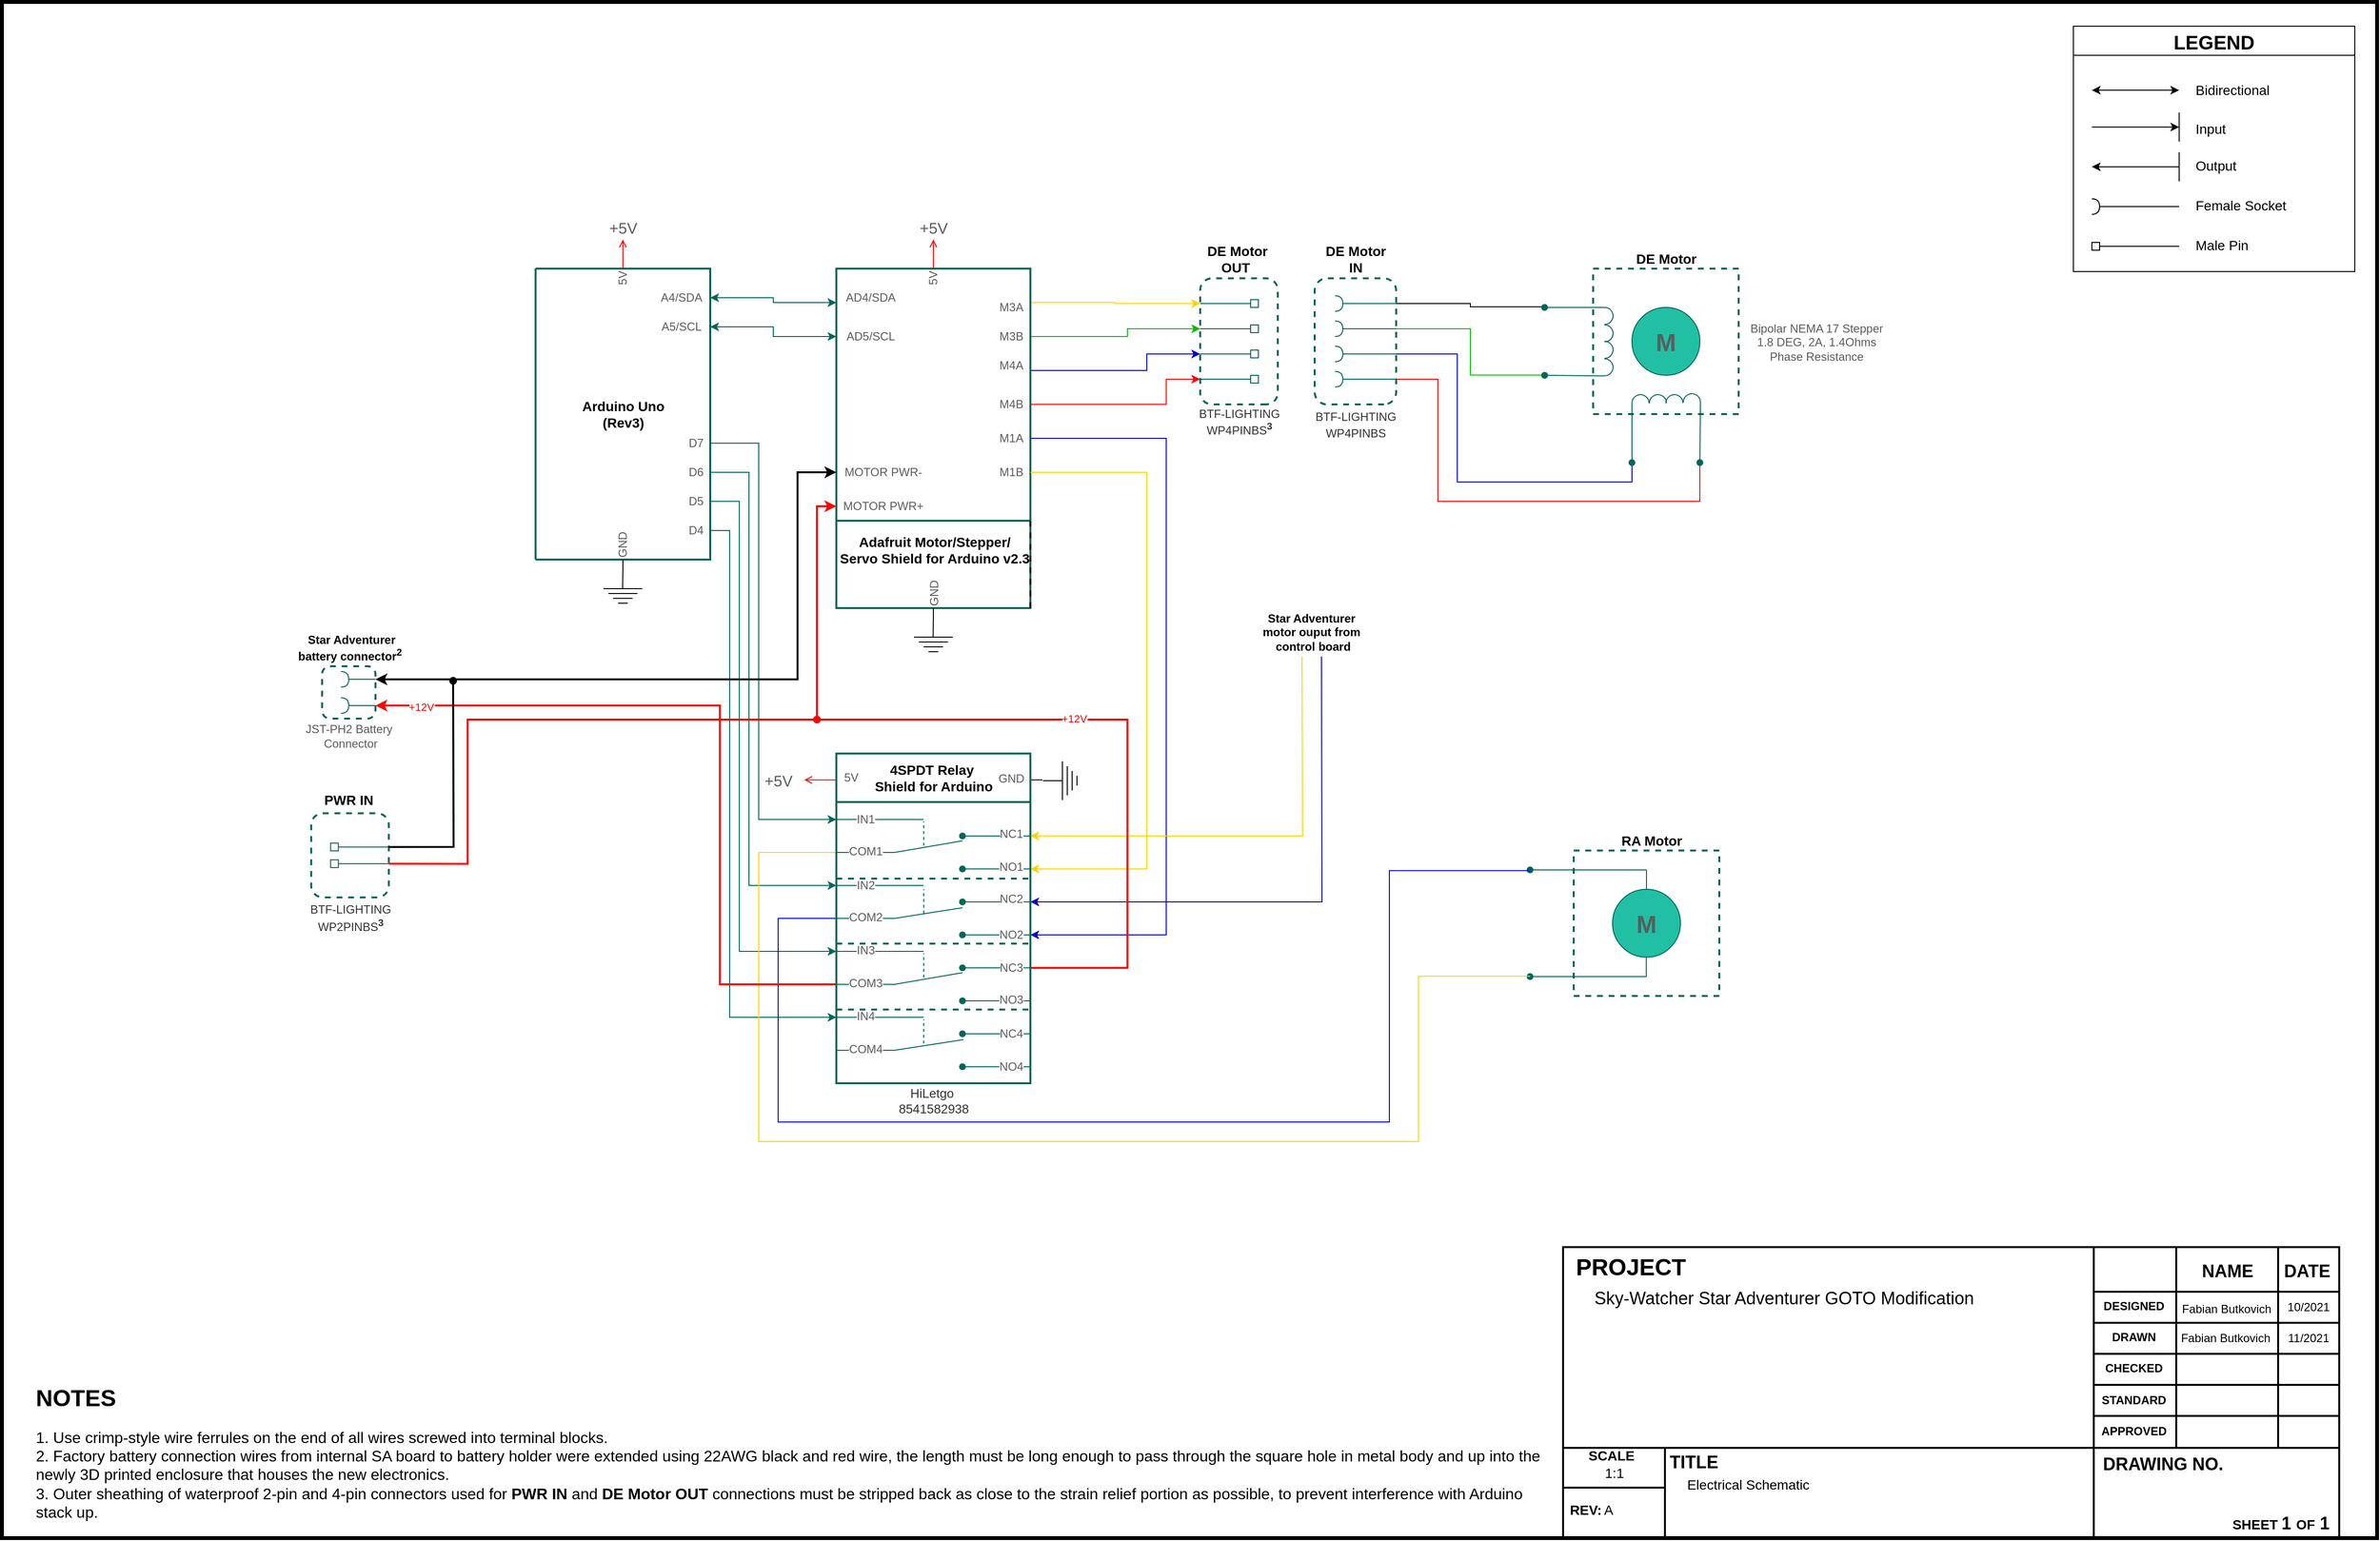 <mxfile version="15.7.4" type="device"><diagram id="_8Z0j13Fg6QZOxiQJctn" name="Page-1"><mxGraphModel dx="3860" dy="2163" grid="0" gridSize="5" guides="1" tooltips="1" connect="1" arrows="1" fold="1" page="0" pageScale="1" pageWidth="1700" pageHeight="1100" math="0" shadow="0"><root><mxCell id="0"/><mxCell id="1" parent="0"/><mxCell id="eLXaYZiUoGhpmNXjN-F1-201" value="" style="rounded=0;whiteSpace=wrap;html=1;fontFamily=Helvetica;fontSize=12;strokeWidth=4;align=center;fillColor=none;movable=0;resizable=0;rotatable=0;deletable=0;editable=0;connectable=0;" parent="1" vertex="1"><mxGeometry x="-260" y="-145" width="2448" height="1584" as="geometry"/></mxCell><mxCell id="l2oPOUZsRupOk1f5pUhj-272" style="edgeStyle=orthogonalEdgeStyle;comic=0;jumpSize=6;orthogonalLoop=1;jettySize=auto;html=1;exitX=1;exitY=0.6;exitDx=0;exitDy=0;entryX=0;entryY=0.2;entryDx=0;entryDy=0;fontSize=14;fontColor=#5C5C5C;startArrow=none;startFill=0;endArrow=classic;endFill=1;startSize=6;endSize=6;sourcePerimeterSpacing=0;targetPerimeterSpacing=0;strokeColor=#006658;strokeWidth=1;rounded=0;" parent="1" source="l2oPOUZsRupOk1f5pUhj-3" target="l2oPOUZsRupOk1f5pUhj-183" edge="1"><mxGeometry relative="1" as="geometry"><Array as="points"><mxPoint x="520" y="310"/><mxPoint x="520" y="698"/></Array></mxGeometry></mxCell><mxCell id="l2oPOUZsRupOk1f5pUhj-274" style="edgeStyle=orthogonalEdgeStyle;comic=0;jumpSize=6;orthogonalLoop=1;jettySize=auto;html=1;exitX=1;exitY=0.7;exitDx=0;exitDy=0;entryX=0;entryY=0.4;entryDx=0;entryDy=0;fontSize=14;fontColor=#5C5C5C;startArrow=none;startFill=0;endArrow=classic;endFill=1;startSize=6;endSize=6;sourcePerimeterSpacing=0;targetPerimeterSpacing=0;strokeColor=#006658;strokeWidth=1;rounded=0;" parent="1" source="l2oPOUZsRupOk1f5pUhj-3" target="l2oPOUZsRupOk1f5pUhj-183" edge="1"><mxGeometry relative="1" as="geometry"><Array as="points"><mxPoint x="510" y="340"/><mxPoint x="510" y="766"/></Array></mxGeometry></mxCell><mxCell id="l2oPOUZsRupOk1f5pUhj-275" style="edgeStyle=orthogonalEdgeStyle;comic=0;jumpSize=6;orthogonalLoop=1;jettySize=auto;html=1;exitX=1;exitY=0.8;exitDx=0;exitDy=0;entryX=0;entryY=0.6;entryDx=0;entryDy=0;fontSize=14;fontColor=#5C5C5C;startArrow=none;startFill=0;endArrow=classic;endFill=1;startSize=6;endSize=6;sourcePerimeterSpacing=0;targetPerimeterSpacing=0;strokeColor=#006658;strokeWidth=1;rounded=0;" parent="1" source="l2oPOUZsRupOk1f5pUhj-3" target="l2oPOUZsRupOk1f5pUhj-183" edge="1"><mxGeometry relative="1" as="geometry"><Array as="points"><mxPoint x="500" y="370"/><mxPoint x="500" y="834"/></Array></mxGeometry></mxCell><mxCell id="l2oPOUZsRupOk1f5pUhj-276" style="edgeStyle=orthogonalEdgeStyle;comic=0;jumpSize=6;orthogonalLoop=1;jettySize=auto;html=1;exitX=1;exitY=0.9;exitDx=0;exitDy=0;entryX=0;entryY=0.8;entryDx=0;entryDy=0;fontSize=14;fontColor=#5C5C5C;startArrow=none;startFill=0;endArrow=classic;endFill=1;startSize=6;endSize=6;sourcePerimeterSpacing=0;targetPerimeterSpacing=0;strokeColor=#006658;strokeWidth=1;rounded=0;" parent="1" source="l2oPOUZsRupOk1f5pUhj-3" target="l2oPOUZsRupOk1f5pUhj-183" edge="1"><mxGeometry relative="1" as="geometry"><Array as="points"><mxPoint x="490" y="400"/><mxPoint x="490" y="902"/></Array></mxGeometry></mxCell><mxCell id="l2oPOUZsRupOk1f5pUhj-287" style="edgeStyle=orthogonalEdgeStyle;comic=0;jumpSize=6;orthogonalLoop=1;jettySize=auto;html=1;exitX=1;exitY=0.1;exitDx=0;exitDy=0;entryX=0;entryY=0.1;entryDx=0;entryDy=0;fontSize=12;fontColor=#5C5C5C;startArrow=classic;startFill=1;endArrow=classic;endFill=1;startSize=6;endSize=6;sourcePerimeterSpacing=0;targetPerimeterSpacing=0;strokeColor=#006658;strokeWidth=1;rounded=0;" parent="1" source="l2oPOUZsRupOk1f5pUhj-3" target="l2oPOUZsRupOk1f5pUhj-6" edge="1"><mxGeometry relative="1" as="geometry"/></mxCell><mxCell id="l2oPOUZsRupOk1f5pUhj-288" style="edgeStyle=orthogonalEdgeStyle;comic=0;jumpSize=6;orthogonalLoop=1;jettySize=auto;html=1;exitX=1;exitY=0.2;exitDx=0;exitDy=0;entryX=0;entryY=0.2;entryDx=0;entryDy=0;fontSize=12;fontColor=#5C5C5C;startArrow=classic;startFill=1;endArrow=classic;endFill=1;startSize=6;endSize=6;sourcePerimeterSpacing=0;targetPerimeterSpacing=0;strokeColor=#006658;strokeWidth=1;rounded=0;" parent="1" source="l2oPOUZsRupOk1f5pUhj-3" target="l2oPOUZsRupOk1f5pUhj-6" edge="1"><mxGeometry relative="1" as="geometry"/></mxCell><mxCell id="l2oPOUZsRupOk1f5pUhj-3" value="" style="swimlane;startSize=0;points=[[0,0],[0,0.1],[0,0.2],[0,0.3],[0,0.4],[0,0.5],[0,0.6],[0,0.7],[0,0.8],[0,0.9],[0,1],[0.1,0],[0.2,0],[0.3,0],[0.4,0],[0.5,0],[0.6,0],[0.7,0],[0.8,0],[0.9,0],[1,0],[1,0.1],[1,0.2],[1,0.3],[1,0.4],[1,0.5],[1,0.6],[1,0.7],[1,0.8],[1,0.9],[0.1,1],[0.2,1],[0.3,1],[0.4,1],[0.5,1],[0.6,1],[0.7,1],[0.8,1],[0.9,1],[1,1]];fontSize=14;strokeWidth=2;fillColor=none;glass=0;collapsible=0;dropTarget=0;horizontal=0;strokeColor=#006658;fontColor=#5C5C5C;rounded=0;" parent="1" vertex="1"><mxGeometry x="290" y="130" width="180" height="300" as="geometry"/></mxCell><mxCell id="l2oPOUZsRupOk1f5pUhj-4" value="Arduino Uno&lt;br style=&quot;font-size: 14px&quot;&gt;(Rev3)" style="text;html=1;align=center;verticalAlign=middle;resizable=0;points=[];autosize=1;strokeColor=none;fillColor=none;fontSize=14;fontStyle=1;fontColor=#000000;rounded=0;" parent="l2oPOUZsRupOk1f5pUhj-3" vertex="1"><mxGeometry x="40" y="130" width="100" height="40" as="geometry"/></mxCell><mxCell id="l2oPOUZsRupOk1f5pUhj-11" value="A5/SCL" style="text;html=1;align=center;verticalAlign=middle;resizable=0;points=[];autosize=1;strokeColor=none;fillColor=none;fontColor=#5C5C5C;rounded=0;" parent="l2oPOUZsRupOk1f5pUhj-3" vertex="1"><mxGeometry x="120" y="50" width="60" height="20" as="geometry"/></mxCell><mxCell id="l2oPOUZsRupOk1f5pUhj-12" value="A4/SDA" style="text;html=1;align=center;verticalAlign=middle;resizable=0;points=[];autosize=1;strokeColor=none;fillColor=none;fontColor=#5C5C5C;rounded=0;" parent="l2oPOUZsRupOk1f5pUhj-3" vertex="1"><mxGeometry x="120" y="20" width="60" height="20" as="geometry"/></mxCell><mxCell id="l2oPOUZsRupOk1f5pUhj-102" style="edgeStyle=orthogonalEdgeStyle;jumpSize=6;orthogonalLoop=1;jettySize=auto;html=1;exitX=1;exitY=0.1;exitDx=0;exitDy=0;entryX=1;entryY=0.8;entryDx=0;entryDy=0;fontSize=14;startArrow=none;startFill=0;endArrow=classic;endFill=1;startSize=6;endSize=6;sourcePerimeterSpacing=0;targetPerimeterSpacing=0;strokeColor=#FCD303;strokeWidth=1;fontColor=#5C5C5C;rounded=0;" parent="1" source="l2oPOUZsRupOk1f5pUhj-6" target="l2oPOUZsRupOk1f5pUhj-82" edge="1"><mxGeometry relative="1" as="geometry"/></mxCell><mxCell id="l2oPOUZsRupOk1f5pUhj-103" style="edgeStyle=orthogonalEdgeStyle;jumpSize=6;orthogonalLoop=1;jettySize=auto;html=1;exitX=1;exitY=0.2;exitDx=0;exitDy=0;entryX=1;entryY=0.6;entryDx=0;entryDy=0;fontSize=14;startArrow=none;startFill=0;endArrow=classic;endFill=1;startSize=6;endSize=6;sourcePerimeterSpacing=0;targetPerimeterSpacing=0;strokeColor=#00BD00;strokeWidth=1;fontColor=#5C5C5C;rounded=0;" parent="1" source="l2oPOUZsRupOk1f5pUhj-6" target="l2oPOUZsRupOk1f5pUhj-82" edge="1"><mxGeometry relative="1" as="geometry"><Array as="points"><mxPoint x="900" y="200"/><mxPoint x="900" y="192"/></Array></mxGeometry></mxCell><mxCell id="l2oPOUZsRupOk1f5pUhj-104" style="edgeStyle=orthogonalEdgeStyle;jumpSize=6;orthogonalLoop=1;jettySize=auto;html=1;exitX=1;exitY=0.3;exitDx=0;exitDy=0;entryX=1;entryY=0.4;entryDx=0;entryDy=0;fontSize=14;startArrow=none;startFill=0;endArrow=classic;endFill=1;startSize=6;endSize=6;sourcePerimeterSpacing=0;targetPerimeterSpacing=0;strokeColor=#0000CC;strokeWidth=1;fontColor=#5C5C5C;rounded=0;" parent="1" source="l2oPOUZsRupOk1f5pUhj-6" target="l2oPOUZsRupOk1f5pUhj-82" edge="1"><mxGeometry relative="1" as="geometry"><Array as="points"><mxPoint x="920" y="235"/><mxPoint x="920" y="218"/></Array></mxGeometry></mxCell><mxCell id="l2oPOUZsRupOk1f5pUhj-105" style="edgeStyle=orthogonalEdgeStyle;jumpSize=6;orthogonalLoop=1;jettySize=auto;html=1;exitX=1;exitY=0.4;exitDx=0;exitDy=0;entryX=1;entryY=0.2;entryDx=0;entryDy=0;fontSize=14;startArrow=none;startFill=0;endArrow=classic;endFill=1;startSize=6;endSize=6;sourcePerimeterSpacing=0;targetPerimeterSpacing=0;strokeColor=#FF0000;strokeWidth=1;fontColor=#5C5C5C;rounded=0;" parent="1" source="l2oPOUZsRupOk1f5pUhj-6" target="l2oPOUZsRupOk1f5pUhj-82" edge="1"><mxGeometry relative="1" as="geometry"><Array as="points"><mxPoint x="940" y="270"/><mxPoint x="940" y="244"/></Array></mxGeometry></mxCell><mxCell id="l2oPOUZsRupOk1f5pUhj-6" value="" style="swimlane;points=[[0,0],[0,0.1],[0,0.2],[0,0.3],[0,0.4],[0,0.5],[0,0.6],[0,0.7],[0,0.8],[0,0.9],[0,1],[0.1,0],[0.2,0],[0.3,0],[0.4,0],[0.5,0],[0.6,0],[0.7,0],[0.8,0],[0.9,0],[1,0],[1,0.1],[1,0.2],[1,0.3],[1,0.4],[1,0.5],[1,0.6],[1,0.7],[1,0.8],[1,0.9],[0.1,1],[0.2,1],[0.3,1],[0.4,1],[0.5,1],[0.6,1],[0.7,1],[0.8,1],[0.9,1],[1,1]];swimlaneLine=1;horizontal=1;dropTarget=0;collapsible=0;fontSize=12;strokeWidth=2;fillColor=none;glass=0;startSize=260;separatorColor=#000000;container=0;swimlaneFillColor=none;perimeterSpacing=0;noLabel=0;backgroundOutline=0;fontColor=#5C5C5C;strokeColor=#006658;rounded=0;" parent="1" vertex="1"><mxGeometry x="600" y="130" width="200" height="350" as="geometry"/></mxCell><mxCell id="l2oPOUZsRupOk1f5pUhj-13" value="AD4/SDA" style="text;html=1;align=center;verticalAlign=middle;resizable=0;points=[];autosize=1;strokeColor=none;fillColor=none;fontColor=#5C5C5C;rounded=0;" parent="l2oPOUZsRupOk1f5pUhj-6" vertex="1"><mxGeometry y="20" width="70" height="20" as="geometry"/></mxCell><mxCell id="l2oPOUZsRupOk1f5pUhj-14" value="AD5/SCL" style="text;html=1;align=center;verticalAlign=middle;resizable=0;points=[];autosize=1;strokeColor=none;fillColor=none;fontColor=#5C5C5C;rounded=0;" parent="l2oPOUZsRupOk1f5pUhj-6" vertex="1"><mxGeometry y="60" width="70" height="20" as="geometry"/></mxCell><mxCell id="l2oPOUZsRupOk1f5pUhj-110" value="M3A" style="text;html=1;align=center;verticalAlign=middle;resizable=0;points=[];autosize=1;strokeColor=none;fillColor=none;fontSize=12;fontColor=#5C5C5C;rounded=0;" parent="l2oPOUZsRupOk1f5pUhj-6" vertex="1"><mxGeometry x="160" y="30" width="40" height="20" as="geometry"/></mxCell><mxCell id="l2oPOUZsRupOk1f5pUhj-111" value="M3B" style="text;html=1;align=center;verticalAlign=middle;resizable=0;points=[];autosize=1;strokeColor=none;fillColor=none;fontSize=12;fontColor=#5C5C5C;rounded=0;" parent="l2oPOUZsRupOk1f5pUhj-6" vertex="1"><mxGeometry x="160" y="60" width="40" height="20" as="geometry"/></mxCell><mxCell id="l2oPOUZsRupOk1f5pUhj-113" value="M4B" style="text;html=1;align=center;verticalAlign=middle;resizable=0;points=[];autosize=1;strokeColor=none;fillColor=none;fontSize=12;fontColor=#5C5C5C;rounded=0;" parent="l2oPOUZsRupOk1f5pUhj-6" vertex="1"><mxGeometry x="160" y="130" width="40" height="20" as="geometry"/></mxCell><mxCell id="l2oPOUZsRupOk1f5pUhj-106" style="edgeStyle=orthogonalEdgeStyle;jumpSize=6;orthogonalLoop=1;jettySize=auto;html=1;exitX=0;exitY=0.8;exitDx=0;exitDy=0;entryX=0;entryY=0.27;entryDx=0;entryDy=0;fontSize=14;startArrow=none;startFill=0;endArrow=none;endFill=0;startSize=6;endSize=6;sourcePerimeterSpacing=0;targetPerimeterSpacing=0;strokeColor=#000000;strokeWidth=1;fontColor=#5C5C5C;rounded=0;" parent="1" source="l2oPOUZsRupOk1f5pUhj-81" target="l2oPOUZsRupOk1f5pUhj-68" edge="1"><mxGeometry relative="1" as="geometry"/></mxCell><mxCell id="l2oPOUZsRupOk1f5pUhj-107" style="edgeStyle=orthogonalEdgeStyle;jumpSize=6;orthogonalLoop=1;jettySize=auto;html=1;exitX=0;exitY=0.6;exitDx=0;exitDy=0;entryX=0;entryY=0.59;entryDx=0;entryDy=0;fontSize=14;startArrow=none;startFill=0;endArrow=none;endFill=0;startSize=6;endSize=6;sourcePerimeterSpacing=0;targetPerimeterSpacing=0;strokeColor=#00BD00;strokeWidth=1;fontColor=#5C5C5C;rounded=0;" parent="1" source="l2oPOUZsRupOk1f5pUhj-81" target="l2oPOUZsRupOk1f5pUhj-68" edge="1"><mxGeometry relative="1" as="geometry"/></mxCell><mxCell id="l2oPOUZsRupOk1f5pUhj-117" style="edgeStyle=orthogonalEdgeStyle;jumpSize=6;orthogonalLoop=1;jettySize=auto;html=1;exitX=0;exitY=0.4;exitDx=0;exitDy=0;entryX=0.45;entryY=1;entryDx=0;entryDy=0;fontSize=13;startArrow=none;startFill=0;endArrow=none;endFill=0;startSize=6;endSize=6;sourcePerimeterSpacing=0;targetPerimeterSpacing=0;strokeColor=#0000CC;strokeWidth=1;fontColor=#5C5C5C;noLabel=1;rounded=0;" parent="1" source="l2oPOUZsRupOk1f5pUhj-81" target="l2oPOUZsRupOk1f5pUhj-68" edge="1"><mxGeometry relative="1" as="geometry"><Array as="points"><mxPoint x="1240" y="218"/><mxPoint x="1240" y="350"/><mxPoint x="1420" y="350"/></Array></mxGeometry></mxCell><mxCell id="l2oPOUZsRupOk1f5pUhj-118" style="edgeStyle=orthogonalEdgeStyle;jumpSize=6;orthogonalLoop=1;jettySize=auto;html=1;exitX=0;exitY=0.2;exitDx=0;exitDy=0;entryX=0.8;entryY=1;entryDx=0;entryDy=0;fontSize=13;fontColor=#5C5C5C;startArrow=none;startFill=0;endArrow=none;endFill=0;startSize=6;endSize=6;sourcePerimeterSpacing=0;targetPerimeterSpacing=0;strokeColor=#FF0000;strokeWidth=1;rounded=0;" parent="1" source="l2oPOUZsRupOk1f5pUhj-81" target="l2oPOUZsRupOk1f5pUhj-68" edge="1"><mxGeometry relative="1" as="geometry"><Array as="points"><mxPoint x="1220" y="244"/><mxPoint x="1220" y="370"/><mxPoint x="1490" y="370"/></Array></mxGeometry></mxCell><mxCell id="l2oPOUZsRupOk1f5pUhj-131" value="5V" style="text;html=1;align=center;verticalAlign=middle;resizable=0;points=[];autosize=1;strokeColor=none;fillColor=none;fontSize=12;fontColor=#5C5C5C;horizontal=0;rounded=0;" parent="1" vertex="1"><mxGeometry x="365" y="130" width="30" height="20" as="geometry"/></mxCell><mxCell id="l2oPOUZsRupOk1f5pUhj-158" value="5V" style="text;html=1;align=center;verticalAlign=middle;resizable=0;points=[];autosize=1;strokeColor=none;fillColor=none;fontSize=12;fontColor=#5C5C5C;horizontal=0;rounded=0;" parent="1" vertex="1"><mxGeometry x="685" y="130" width="30" height="20" as="geometry"/></mxCell><mxCell id="l2oPOUZsRupOk1f5pUhj-160" value="GND" style="text;html=1;align=center;verticalAlign=middle;resizable=0;points=[];autosize=1;strokeColor=none;fillColor=none;fontSize=12;fontColor=#5C5C5C;horizontal=0;rounded=0;" parent="1" vertex="1"><mxGeometry x="365" y="400" width="30" height="30" as="geometry"/></mxCell><mxCell id="l2oPOUZsRupOk1f5pUhj-7" value="Adafruit Motor/Stepper/&lt;br&gt;Servo&amp;nbsp;Shield for Arduino v2.3" style="text;html=1;align=center;verticalAlign=middle;resizable=0;points=[];autosize=1;strokeColor=none;fillColor=none;fontSize=14;fontStyle=1;fontColor=#000000;rounded=0;" parent="1" vertex="1"><mxGeometry x="598" y="401" width="205" height="38" as="geometry"/></mxCell><mxCell id="l2oPOUZsRupOk1f5pUhj-219" value="&lt;font style=&quot;font-size: 12px&quot;&gt;GND&lt;/font&gt;" style="text;html=1;align=center;verticalAlign=middle;resizable=0;points=[];autosize=1;strokeColor=none;fillColor=none;fontSize=13;fontColor=#5C5C5C;horizontal=0;rounded=0;" parent="1" vertex="1"><mxGeometry x="685" y="450" width="30" height="30" as="geometry"/></mxCell><mxCell id="l2oPOUZsRupOk1f5pUhj-247" style="edgeStyle=orthogonalEdgeStyle;comic=0;jumpSize=6;orthogonalLoop=1;jettySize=auto;html=1;exitX=0.5;exitY=0;exitDx=0;exitDy=0;entryX=0.5;entryY=1;entryDx=0;entryDy=0;fontSize=13;fontColor=#5C5C5C;startArrow=none;startFill=0;endArrow=none;endFill=0;startSize=6;endSize=6;sourcePerimeterSpacing=0;targetPerimeterSpacing=0;strokeColor=#006658;strokeWidth=1;rounded=0;" parent="1" target="l2oPOUZsRupOk1f5pUhj-6" edge="1"><mxGeometry relative="1" as="geometry"><mxPoint x="700" y="480" as="sourcePoint"/></mxGeometry></mxCell><mxCell id="l2oPOUZsRupOk1f5pUhj-154" style="edgeStyle=orthogonalEdgeStyle;jumpSize=6;orthogonalLoop=1;jettySize=auto;html=1;exitX=0.5;exitY=0;exitDx=0;exitDy=0;fontSize=13;fontColor=#5C5C5C;startArrow=none;startFill=0;endArrow=none;endFill=0;startSize=6;endSize=6;sourcePerimeterSpacing=0;targetPerimeterSpacing=0;strokeColor=#006658;strokeWidth=2;rounded=0;" parent="1" edge="1"><mxGeometry relative="1" as="geometry"><mxPoint x="700" y="110" as="targetPoint"/></mxGeometry></mxCell><mxCell id="l2oPOUZsRupOk1f5pUhj-249" style="edgeStyle=orthogonalEdgeStyle;comic=0;jumpSize=6;orthogonalLoop=1;jettySize=auto;html=1;entryX=0.5;entryY=0;entryDx=0;entryDy=0;fontSize=13;fontColor=#5C5C5C;startArrow=open;startFill=0;endArrow=none;endFill=0;startSize=6;endSize=6;sourcePerimeterSpacing=0;targetPerimeterSpacing=0;strokeColor=#FF0000;strokeWidth=1;rounded=0;" parent="1" source="l2oPOUZsRupOk1f5pUhj-156" target="l2oPOUZsRupOk1f5pUhj-6" edge="1"><mxGeometry relative="1" as="geometry"/></mxCell><mxCell id="l2oPOUZsRupOk1f5pUhj-156" value="+5V" style="text;html=1;align=center;verticalAlign=bottom;resizable=0;points=[];autosize=1;strokeColor=none;fillColor=none;fontSize=16;fontColor=#5C5C5C;spacing=2;spacingTop=0;fontStyle=0;rounded=0;" parent="1" vertex="1"><mxGeometry x="675" y="70" width="50" height="30" as="geometry"/></mxCell><mxCell id="l2oPOUZsRupOk1f5pUhj-251" style="edgeStyle=orthogonalEdgeStyle;comic=0;jumpSize=6;orthogonalLoop=1;jettySize=auto;html=1;entryX=0.5;entryY=0;entryDx=0;entryDy=0;fontSize=13;fontColor=#5C5C5C;startArrow=open;startFill=0;endArrow=none;endFill=0;startSize=6;endSize=6;sourcePerimeterSpacing=0;targetPerimeterSpacing=0;strokeColor=#FF0000;strokeWidth=1;rounded=0;" parent="1" source="l2oPOUZsRupOk1f5pUhj-250" target="l2oPOUZsRupOk1f5pUhj-3" edge="1"><mxGeometry relative="1" as="geometry"/></mxCell><mxCell id="l2oPOUZsRupOk1f5pUhj-250" value="+5V" style="text;html=1;align=center;verticalAlign=bottom;resizable=0;points=[];autosize=1;strokeColor=none;fillColor=none;fontSize=16;fontColor=#5C5C5C;spacing=2;spacingTop=0;fontStyle=0;rounded=0;" parent="1" vertex="1"><mxGeometry x="355" y="70" width="50" height="30" as="geometry"/></mxCell><mxCell id="l2oPOUZsRupOk1f5pUhj-258" style="edgeStyle=orthogonalEdgeStyle;comic=0;jumpSize=6;orthogonalLoop=1;jettySize=auto;html=1;exitX=0.5;exitY=0;exitDx=0;exitDy=0;entryX=0.5;entryY=1;entryDx=0;entryDy=0;fontSize=12;fontColor=#5C5C5C;startArrow=none;startFill=0;endArrow=none;endFill=0;startSize=6;endSize=6;sourcePerimeterSpacing=0;targetPerimeterSpacing=0;strokeColor=#000000;strokeWidth=1;rounded=0;" parent="1" source="l2oPOUZsRupOk1f5pUhj-252" target="l2oPOUZsRupOk1f5pUhj-3" edge="1"><mxGeometry relative="1" as="geometry"/></mxCell><mxCell id="l2oPOUZsRupOk1f5pUhj-252" value="" style="group;connectable=1;points=[[0.5,0]];fontColor=#5C5C5C;rounded=0;" parent="1" vertex="1" connectable="0"><mxGeometry x="360" y="440" width="40" height="35" as="geometry"/></mxCell><mxCell id="l2oPOUZsRupOk1f5pUhj-253" style="edgeStyle=orthogonalEdgeStyle;jumpSize=6;orthogonalLoop=1;jettySize=auto;html=1;exitX=0.5;exitY=0;exitDx=0;exitDy=0;fontSize=13;fontColor=#5C5C5C;startArrow=none;startFill=0;endArrow=none;endFill=0;startSize=6;endSize=6;sourcePerimeterSpacing=0;targetPerimeterSpacing=0;strokeColor=#000000;strokeWidth=1;rounded=0;" parent="l2oPOUZsRupOk1f5pUhj-252" edge="1"><mxGeometry y="-10" as="geometry"><mxPoint x="20" as="targetPoint"/><mxPoint x="19.71" y="20" as="sourcePoint"/></mxGeometry></mxCell><mxCell id="l2oPOUZsRupOk1f5pUhj-254" value="" style="endArrow=none;html=1;fontSize=13;fontColor=#5C5C5C;startSize=6;endSize=6;sourcePerimeterSpacing=0;targetPerimeterSpacing=0;strokeColor=#000000;strokeWidth=1;jumpSize=6;rounded=0;" parent="l2oPOUZsRupOk1f5pUhj-252" edge="1"><mxGeometry y="-10" width="50" height="50" as="geometry"><mxPoint y="20" as="sourcePoint"/><mxPoint x="40" y="20" as="targetPoint"/></mxGeometry></mxCell><mxCell id="l2oPOUZsRupOk1f5pUhj-255" value="" style="endArrow=none;html=1;fontSize=13;fontColor=#5C5C5C;startSize=6;endSize=6;sourcePerimeterSpacing=0;targetPerimeterSpacing=0;strokeColor=#000000;strokeWidth=1;jumpSize=6;rounded=0;" parent="l2oPOUZsRupOk1f5pUhj-252" edge="1"><mxGeometry y="-10" width="50" height="50" as="geometry"><mxPoint x="5" y="25" as="sourcePoint"/><mxPoint x="35" y="25" as="targetPoint"/></mxGeometry></mxCell><mxCell id="l2oPOUZsRupOk1f5pUhj-256" value="" style="endArrow=none;html=1;fontSize=13;fontColor=#5C5C5C;startSize=6;endSize=6;sourcePerimeterSpacing=0;targetPerimeterSpacing=0;strokeColor=#000000;strokeWidth=1;jumpSize=6;rounded=0;" parent="l2oPOUZsRupOk1f5pUhj-252" edge="1"><mxGeometry y="-10" width="50" height="50" as="geometry"><mxPoint x="10" y="30" as="sourcePoint"/><mxPoint x="30" y="30" as="targetPoint"/></mxGeometry></mxCell><mxCell id="l2oPOUZsRupOk1f5pUhj-257" value="" style="endArrow=none;html=1;fontSize=13;fontColor=#5C5C5C;startSize=6;endSize=6;sourcePerimeterSpacing=0;targetPerimeterSpacing=0;strokeColor=#000000;strokeWidth=1;jumpSize=6;rounded=0;" parent="l2oPOUZsRupOk1f5pUhj-252" edge="1"><mxGeometry y="-10" width="50" height="50" as="geometry"><mxPoint x="15" y="35" as="sourcePoint"/><mxPoint x="25" y="35" as="targetPoint"/></mxGeometry></mxCell><mxCell id="l2oPOUZsRupOk1f5pUhj-267" value="+5V" style="text;html=1;align=center;verticalAlign=bottom;resizable=0;points=[];autosize=1;strokeColor=none;fillColor=none;fontSize=16;fontColor=#5C5C5C;spacing=2;spacingTop=0;fontStyle=0;rounded=0;" parent="1" vertex="1"><mxGeometry x="515" y="640" width="50" height="30" as="geometry"/></mxCell><mxCell id="l2oPOUZsRupOk1f5pUhj-269" style="edgeStyle=orthogonalEdgeStyle;comic=0;jumpSize=6;orthogonalLoop=1;jettySize=auto;html=1;exitX=0;exitY=0.08;exitDx=0;exitDy=0;entryX=1.037;entryY=0.557;entryDx=0;entryDy=0;entryPerimeter=0;fontSize=14;fontColor=#5C5C5C;startArrow=none;startFill=0;endArrow=open;endFill=0;startSize=6;endSize=6;sourcePerimeterSpacing=0;targetPerimeterSpacing=0;strokeColor=#FF0000;strokeWidth=1;rounded=0;" parent="1" source="l2oPOUZsRupOk1f5pUhj-183" target="l2oPOUZsRupOk1f5pUhj-267" edge="1"><mxGeometry relative="1" as="geometry"/></mxCell><mxCell id="l2oPOUZsRupOk1f5pUhj-278" value="" style="group;connectable=1;points=[[0,0.24],[0,0.88]];fontColor=#5C5C5C;rounded=0;" parent="1" vertex="1" connectable="0"><mxGeometry x="1315" y="710" width="195" height="170" as="geometry"/></mxCell><mxCell id="l2oPOUZsRupOk1f5pUhj-45" value="&lt;font style=&quot;font-size: 25px;&quot;&gt;M&lt;/font&gt;" style="ellipse;whiteSpace=wrap;html=1;fontSize=25;fontStyle=1;fillColor=#21C0A5;strokeColor=#006658;fontColor=#5C5C5C;rounded=0;" parent="l2oPOUZsRupOk1f5pUhj-278" vertex="1"><mxGeometry x="85" y="60" width="70" height="70" as="geometry"/></mxCell><mxCell id="l2oPOUZsRupOk1f5pUhj-49" value="" style="endArrow=none;html=1;fontSize=14;strokeColor=#006658;fontColor=#5C5C5C;rounded=0;" parent="l2oPOUZsRupOk1f5pUhj-278" edge="1"><mxGeometry width="50" height="50" relative="1" as="geometry"><mxPoint x="120" y="60" as="sourcePoint"/><mxPoint x="120" y="40" as="targetPoint"/></mxGeometry></mxCell><mxCell id="l2oPOUZsRupOk1f5pUhj-50" value="" style="endArrow=oval;html=1;fontSize=14;endFill=1;strokeColor=#006658;fontColor=#5C5C5C;rounded=0;" parent="l2oPOUZsRupOk1f5pUhj-278" edge="1"><mxGeometry width="50" height="50" relative="1" as="geometry"><mxPoint x="120" y="40" as="sourcePoint"/><mxPoint y="40" as="targetPoint"/></mxGeometry></mxCell><mxCell id="l2oPOUZsRupOk1f5pUhj-51" value="" style="endArrow=none;html=1;fontSize=14;strokeColor=#006658;fontColor=#5C5C5C;rounded=0;" parent="l2oPOUZsRupOk1f5pUhj-278" edge="1"><mxGeometry width="50" height="50" relative="1" as="geometry"><mxPoint x="119.79" y="150.0" as="sourcePoint"/><mxPoint x="119.79" y="130.0" as="targetPoint"/><Array as="points"><mxPoint x="119.79" y="140"/></Array></mxGeometry></mxCell><mxCell id="l2oPOUZsRupOk1f5pUhj-52" value="" style="endArrow=oval;html=1;fontSize=14;startArrow=none;startFill=0;endFill=1;strokeColor=#006658;fontColor=#5C5C5C;rounded=0;" parent="l2oPOUZsRupOk1f5pUhj-278" edge="1"><mxGeometry width="50" height="50" relative="1" as="geometry"><mxPoint x="120" y="150" as="sourcePoint"/><mxPoint y="150" as="targetPoint"/></mxGeometry></mxCell><mxCell id="l2oPOUZsRupOk1f5pUhj-57" value="" style="verticalLabelPosition=bottom;verticalAlign=top;html=1;shape=mxgraph.basic.rect;fillColor2=none;strokeWidth=2;size=20;indent=5;fontSize=14;strokeColor=#006658;dashed=1;fillColor=none;fontColor=#5C5C5C;rounded=0;" parent="l2oPOUZsRupOk1f5pUhj-278" vertex="1"><mxGeometry x="45" y="20" width="150" height="150" as="geometry"/></mxCell><mxCell id="l2oPOUZsRupOk1f5pUhj-55" value="RA Motor" style="text;html=1;align=center;verticalAlign=middle;resizable=0;points=[];autosize=1;strokeColor=none;fillColor=none;fontSize=14;fontStyle=1;fontColor=#000000;rounded=0;" parent="l2oPOUZsRupOk1f5pUhj-278" vertex="1"><mxGeometry x="85" width="80" height="20" as="geometry"/></mxCell><mxCell id="l2oPOUZsRupOk1f5pUhj-281" style="edgeStyle=orthogonalEdgeStyle;comic=0;jumpSize=6;orthogonalLoop=1;jettySize=auto;html=1;exitX=0;exitY=0.3;exitDx=0;exitDy=0;entryX=0;entryY=0.88;entryDx=0;entryDy=0;fontSize=25;fontColor=#5C5C5C;startArrow=none;startFill=0;endArrow=none;endFill=0;startSize=6;endSize=6;sourcePerimeterSpacing=0;targetPerimeterSpacing=0;strokeColor=#FCD303;strokeWidth=1;rounded=0;" parent="1" source="l2oPOUZsRupOk1f5pUhj-183" target="l2oPOUZsRupOk1f5pUhj-278" edge="1"><mxGeometry relative="1" as="geometry"><Array as="points"><mxPoint x="520" y="732"/><mxPoint x="520" y="1030"/><mxPoint x="1200" y="1030"/><mxPoint x="1200" y="860"/></Array></mxGeometry></mxCell><mxCell id="l2oPOUZsRupOk1f5pUhj-282" style="edgeStyle=orthogonalEdgeStyle;comic=0;jumpSize=6;orthogonalLoop=1;jettySize=auto;html=1;exitX=0;exitY=0.5;exitDx=0;exitDy=0;entryX=0;entryY=0.24;entryDx=0;entryDy=0;fontSize=25;fontColor=#5C5C5C;startArrow=none;startFill=0;endArrow=none;endFill=0;startSize=6;endSize=6;sourcePerimeterSpacing=0;targetPerimeterSpacing=0;strokeColor=#0000CC;strokeWidth=1;rounded=0;" parent="1" source="l2oPOUZsRupOk1f5pUhj-183" target="l2oPOUZsRupOk1f5pUhj-278" edge="1"><mxGeometry relative="1" as="geometry"><Array as="points"><mxPoint x="540" y="800"/><mxPoint x="540" y="1010"/><mxPoint x="1170" y="1010"/><mxPoint x="1170" y="751"/></Array></mxGeometry></mxCell><mxCell id="l2oPOUZsRupOk1f5pUhj-283" style="edgeStyle=orthogonalEdgeStyle;comic=0;jumpSize=6;orthogonalLoop=1;jettySize=auto;html=1;exitX=1;exitY=0.35;exitDx=0;exitDy=0;entryX=1;entryY=0.6;entryDx=0;entryDy=0;fontSize=25;fontColor=#5C5C5C;startArrow=classic;startFill=1;endArrow=none;endFill=0;startSize=6;endSize=6;sourcePerimeterSpacing=0;targetPerimeterSpacing=0;strokeColor=#FCD303;strokeWidth=1;rounded=0;" parent="1" source="l2oPOUZsRupOk1f5pUhj-183" target="l2oPOUZsRupOk1f5pUhj-6" edge="1"><mxGeometry relative="1" as="geometry"><Array as="points"><mxPoint x="920" y="749"/><mxPoint x="920" y="340"/></Array></mxGeometry></mxCell><mxCell id="l2oPOUZsRupOk1f5pUhj-284" style="edgeStyle=orthogonalEdgeStyle;comic=0;jumpSize=6;orthogonalLoop=1;jettySize=auto;html=1;exitX=1;exitY=0.55;exitDx=0;exitDy=0;entryX=1;entryY=0.5;entryDx=0;entryDy=0;fontSize=25;fontColor=#5C5C5C;startArrow=classic;startFill=1;endArrow=none;endFill=0;startSize=6;endSize=6;sourcePerimeterSpacing=0;targetPerimeterSpacing=0;strokeColor=#0000CC;strokeWidth=1;rounded=0;" parent="1" source="l2oPOUZsRupOk1f5pUhj-183" target="l2oPOUZsRupOk1f5pUhj-6" edge="1"><mxGeometry relative="1" as="geometry"><Array as="points"><mxPoint x="940" y="817"/><mxPoint x="940" y="305"/></Array></mxGeometry></mxCell><mxCell id="l2oPOUZsRupOk1f5pUhj-285" value="M1A" style="text;html=1;align=center;verticalAlign=middle;resizable=0;points=[];autosize=1;strokeColor=none;fillColor=none;fontSize=12;fontColor=#5C5C5C;rounded=0;" parent="1" vertex="1"><mxGeometry x="760" y="295" width="40" height="20" as="geometry"/></mxCell><mxCell id="l2oPOUZsRupOk1f5pUhj-286" value="M1B" style="text;html=1;align=center;verticalAlign=middle;resizable=0;points=[];autosize=1;strokeColor=none;fillColor=none;fontSize=12;fontColor=#5C5C5C;rounded=0;" parent="1" vertex="1"><mxGeometry x="760" y="330" width="40" height="20" as="geometry"/></mxCell><mxCell id="l2oPOUZsRupOk1f5pUhj-112" value="M4A" style="text;html=1;align=center;verticalAlign=middle;resizable=0;points=[];autosize=1;strokeColor=none;fillColor=none;fontSize=12;fontColor=#5C5C5C;rounded=0;" parent="1" vertex="1"><mxGeometry x="760" y="220" width="40" height="20" as="geometry"/></mxCell><mxCell id="l2oPOUZsRupOk1f5pUhj-289" value="D7" style="text;html=1;align=center;verticalAlign=middle;resizable=0;points=[];autosize=1;strokeColor=none;fillColor=none;fontSize=12;fontColor=#5C5C5C;rounded=0;" parent="1" vertex="1"><mxGeometry x="440" y="300" width="30" height="20" as="geometry"/></mxCell><mxCell id="l2oPOUZsRupOk1f5pUhj-290" value="D6" style="text;html=1;align=center;verticalAlign=middle;resizable=0;points=[];autosize=1;strokeColor=none;fillColor=none;fontSize=12;fontColor=#5C5C5C;rounded=0;" parent="1" vertex="1"><mxGeometry x="440" y="330" width="30" height="20" as="geometry"/></mxCell><mxCell id="l2oPOUZsRupOk1f5pUhj-291" value="D5" style="text;html=1;align=center;verticalAlign=middle;resizable=0;points=[];autosize=1;strokeColor=none;fillColor=none;fontSize=12;fontColor=#5C5C5C;rounded=0;" parent="1" vertex="1"><mxGeometry x="440" y="360" width="30" height="20" as="geometry"/></mxCell><mxCell id="l2oPOUZsRupOk1f5pUhj-292" style="edgeStyle=orthogonalEdgeStyle;comic=0;jumpSize=6;orthogonalLoop=1;jettySize=auto;html=1;exitX=1;exitY=0.25;exitDx=0;exitDy=0;fontSize=12;fontColor=#5C5C5C;startArrow=classic;startFill=1;endArrow=none;endFill=0;startSize=6;endSize=6;sourcePerimeterSpacing=0;targetPerimeterSpacing=0;strokeColor=#FCD303;strokeWidth=1;rounded=0;" parent="1" source="l2oPOUZsRupOk1f5pUhj-183" edge="1"><mxGeometry relative="1" as="geometry"><mxPoint x="1080" y="530" as="targetPoint"/></mxGeometry></mxCell><mxCell id="l2oPOUZsRupOk1f5pUhj-293" style="edgeStyle=orthogonalEdgeStyle;comic=0;jumpSize=6;orthogonalLoop=1;jettySize=auto;html=1;exitX=1;exitY=0.45;exitDx=0;exitDy=0;fontSize=12;fontColor=#5C5C5C;startArrow=classic;startFill=1;endArrow=none;endFill=0;startSize=6;endSize=6;sourcePerimeterSpacing=0;targetPerimeterSpacing=0;strokeColor=#0000CC;strokeWidth=1;rounded=0;" parent="1" source="l2oPOUZsRupOk1f5pUhj-183" edge="1"><mxGeometry relative="1" as="geometry"><mxPoint x="1100" y="530" as="targetPoint"/></mxGeometry></mxCell><mxCell id="l2oPOUZsRupOk1f5pUhj-294" value="Star Adventurer&amp;nbsp;&lt;br&gt;motor ouput from&amp;nbsp;&lt;br&gt;control board" style="text;html=1;align=center;verticalAlign=middle;resizable=0;points=[];autosize=1;strokeColor=none;fillColor=none;fontSize=12;fontColor=#000000;fontStyle=1;rounded=0;" parent="1" vertex="1"><mxGeometry x="1033" y="480" width="115" height="50" as="geometry"/></mxCell><mxCell id="l2oPOUZsRupOk1f5pUhj-304" style="edgeStyle=orthogonalEdgeStyle;orthogonalLoop=1;jettySize=auto;html=1;exitX=0.5;exitY=0;exitDx=0;exitDy=0;entryX=0.5;entryY=1;entryDx=0;entryDy=0;fontColor=#5C5C5C;strokeColor=#000000;fillColor=#21C0A5;endArrow=none;endFill=0;rounded=0;" parent="1" source="l2oPOUZsRupOk1f5pUhj-298" target="l2oPOUZsRupOk1f5pUhj-6" edge="1"><mxGeometry relative="1" as="geometry"/></mxCell><mxCell id="l2oPOUZsRupOk1f5pUhj-298" value="" style="group;connectable=1;points=[[0.5,0]];fontColor=#5C5C5C;rounded=0;" parent="1" vertex="1" connectable="0"><mxGeometry x="680" y="490" width="40" height="35" as="geometry"/></mxCell><mxCell id="l2oPOUZsRupOk1f5pUhj-299" style="edgeStyle=orthogonalEdgeStyle;jumpSize=6;orthogonalLoop=1;jettySize=auto;html=1;exitX=0.5;exitY=0;exitDx=0;exitDy=0;fontSize=13;fontColor=#5C5C5C;startArrow=none;startFill=0;endArrow=none;endFill=0;startSize=6;endSize=6;sourcePerimeterSpacing=0;targetPerimeterSpacing=0;strokeColor=#000000;strokeWidth=1;rounded=0;" parent="l2oPOUZsRupOk1f5pUhj-298" edge="1"><mxGeometry y="-10" as="geometry"><mxPoint x="20" as="targetPoint"/><mxPoint x="19.71" y="20" as="sourcePoint"/></mxGeometry></mxCell><mxCell id="l2oPOUZsRupOk1f5pUhj-300" value="" style="endArrow=none;html=1;fontSize=13;fontColor=#5C5C5C;startSize=6;endSize=6;sourcePerimeterSpacing=0;targetPerimeterSpacing=0;strokeColor=#000000;strokeWidth=1;jumpSize=6;rounded=0;" parent="l2oPOUZsRupOk1f5pUhj-298" edge="1"><mxGeometry y="-10" width="50" height="50" as="geometry"><mxPoint y="20" as="sourcePoint"/><mxPoint x="40" y="20" as="targetPoint"/></mxGeometry></mxCell><mxCell id="l2oPOUZsRupOk1f5pUhj-301" value="" style="endArrow=none;html=1;fontSize=13;fontColor=#5C5C5C;startSize=6;endSize=6;sourcePerimeterSpacing=0;targetPerimeterSpacing=0;strokeColor=#000000;strokeWidth=1;jumpSize=6;rounded=0;" parent="l2oPOUZsRupOk1f5pUhj-298" edge="1"><mxGeometry y="-10" width="50" height="50" as="geometry"><mxPoint x="5" y="25" as="sourcePoint"/><mxPoint x="35" y="25" as="targetPoint"/></mxGeometry></mxCell><mxCell id="l2oPOUZsRupOk1f5pUhj-302" value="" style="endArrow=none;html=1;fontSize=13;fontColor=#5C5C5C;startSize=6;endSize=6;sourcePerimeterSpacing=0;targetPerimeterSpacing=0;strokeColor=#000000;strokeWidth=1;jumpSize=6;rounded=0;" parent="l2oPOUZsRupOk1f5pUhj-298" edge="1"><mxGeometry y="-10" width="50" height="50" as="geometry"><mxPoint x="10" y="30" as="sourcePoint"/><mxPoint x="30" y="30" as="targetPoint"/></mxGeometry></mxCell><mxCell id="l2oPOUZsRupOk1f5pUhj-303" value="" style="endArrow=none;html=1;fontSize=13;fontColor=#5C5C5C;startSize=6;endSize=6;sourcePerimeterSpacing=0;targetPerimeterSpacing=0;strokeColor=#000000;strokeWidth=1;jumpSize=6;rounded=0;" parent="l2oPOUZsRupOk1f5pUhj-298" edge="1"><mxGeometry y="-10" width="50" height="50" as="geometry"><mxPoint x="15" y="35" as="sourcePoint"/><mxPoint x="25" y="35" as="targetPoint"/></mxGeometry></mxCell><mxCell id="l2oPOUZsRupOk1f5pUhj-305" value="" style="group;connectable=1;points=[[0.5,0]];fontColor=#5C5C5C;rotation=-90;rounded=0;" parent="1" vertex="1" connectable="0"><mxGeometry x="810" y="640" width="40" height="35" as="geometry"/></mxCell><mxCell id="l2oPOUZsRupOk1f5pUhj-306" style="edgeStyle=orthogonalEdgeStyle;jumpSize=6;orthogonalLoop=1;jettySize=auto;html=1;exitX=0.5;exitY=0;exitDx=0;exitDy=0;fontSize=13;fontColor=#5C5C5C;startArrow=none;startFill=0;endArrow=none;endFill=0;startSize=6;endSize=6;sourcePerimeterSpacing=0;targetPerimeterSpacing=0;strokeColor=#000000;strokeWidth=1;rounded=0;" parent="l2oPOUZsRupOk1f5pUhj-305" edge="1"><mxGeometry x="-7" y="38" as="geometry"><mxPoint x="3" y="18" as="targetPoint"/><mxPoint x="23" y="18" as="sourcePoint"/></mxGeometry></mxCell><mxCell id="l2oPOUZsRupOk1f5pUhj-307" value="" style="endArrow=none;html=1;fontSize=13;fontColor=#5C5C5C;startSize=6;endSize=6;sourcePerimeterSpacing=0;targetPerimeterSpacing=0;strokeColor=#000000;strokeWidth=1;jumpSize=6;rounded=0;" parent="l2oPOUZsRupOk1f5pUhj-305" edge="1"><mxGeometry x="-7" y="-12" width="50" height="50" as="geometry"><mxPoint x="23" y="38" as="sourcePoint"/><mxPoint x="23" y="-2" as="targetPoint"/></mxGeometry></mxCell><mxCell id="l2oPOUZsRupOk1f5pUhj-308" value="" style="endArrow=none;html=1;fontSize=13;fontColor=#5C5C5C;startSize=6;endSize=6;sourcePerimeterSpacing=0;targetPerimeterSpacing=0;strokeColor=#000000;strokeWidth=1;jumpSize=6;rounded=0;" parent="l2oPOUZsRupOk1f5pUhj-305" edge="1"><mxGeometry x="-7" y="-12" width="50" height="50" as="geometry"><mxPoint x="28" y="33" as="sourcePoint"/><mxPoint x="28" y="3" as="targetPoint"/></mxGeometry></mxCell><mxCell id="l2oPOUZsRupOk1f5pUhj-309" value="" style="endArrow=none;html=1;fontSize=13;fontColor=#5C5C5C;startSize=6;endSize=6;sourcePerimeterSpacing=0;targetPerimeterSpacing=0;strokeColor=#000000;strokeWidth=1;jumpSize=6;rounded=0;" parent="l2oPOUZsRupOk1f5pUhj-305" edge="1"><mxGeometry x="-7" y="-12" width="50" height="50" as="geometry"><mxPoint x="33" y="28" as="sourcePoint"/><mxPoint x="33" y="8" as="targetPoint"/></mxGeometry></mxCell><mxCell id="l2oPOUZsRupOk1f5pUhj-310" value="" style="endArrow=none;html=1;fontSize=13;fontColor=#5C5C5C;startSize=6;endSize=6;sourcePerimeterSpacing=0;targetPerimeterSpacing=0;strokeColor=#000000;strokeWidth=1;jumpSize=6;rounded=0;" parent="l2oPOUZsRupOk1f5pUhj-305" edge="1"><mxGeometry x="-7" y="-12" width="50" height="50" as="geometry"><mxPoint x="38" y="23" as="sourcePoint"/><mxPoint x="38" y="13" as="targetPoint"/></mxGeometry></mxCell><mxCell id="l2oPOUZsRupOk1f5pUhj-312" style="edgeStyle=orthogonalEdgeStyle;orthogonalLoop=1;jettySize=auto;html=1;exitX=1;exitY=0.08;exitDx=0;exitDy=0;entryX=0.5;entryY=0;entryDx=0;entryDy=0;fontColor=#5C5C5C;endArrow=none;endFill=0;strokeColor=#000000;fillColor=#21C0A5;rounded=0;" parent="1" source="l2oPOUZsRupOk1f5pUhj-183" target="l2oPOUZsRupOk1f5pUhj-305" edge="1"><mxGeometry relative="1" as="geometry"/></mxCell><mxCell id="l2oPOUZsRupOk1f5pUhj-314" value="MOTOR PWR-" style="text;html=1;align=center;verticalAlign=middle;resizable=0;points=[];autosize=1;strokeColor=none;fillColor=none;fontColor=#5C5C5C;rounded=0;" parent="1" vertex="1"><mxGeometry x="600" y="330" width="95" height="20" as="geometry"/></mxCell><mxCell id="l2oPOUZsRupOk1f5pUhj-318" value="MOTOR PWR+" style="text;html=1;align=center;verticalAlign=middle;resizable=0;points=[];autosize=1;strokeColor=none;fillColor=none;fontColor=#5C5C5C;rounded=0;" parent="1" vertex="1"><mxGeometry x="600" y="365" width="95" height="20" as="geometry"/></mxCell><mxCell id="W9SMmdVx0LswBl4cGWZu-5" style="edgeStyle=orthogonalEdgeStyle;orthogonalLoop=1;jettySize=auto;html=1;exitX=1;exitY=0.25;exitDx=0;exitDy=0;entryX=0;entryY=0.6;entryDx=0;entryDy=0;startArrow=classic;startFill=1;endArrow=classic;endFill=1;strokeColor=#000000;strokeWidth=2;rounded=0;" parent="1" source="W9SMmdVx0LswBl4cGWZu-1" target="l2oPOUZsRupOk1f5pUhj-6" edge="1"><mxGeometry relative="1" as="geometry"><Array as="points"><mxPoint x="560" y="554"/><mxPoint x="560" y="340"/></Array></mxGeometry></mxCell><mxCell id="W9SMmdVx0LswBl4cGWZu-6" style="edgeStyle=orthogonalEdgeStyle;orthogonalLoop=1;jettySize=auto;html=1;exitX=0;exitY=0.7;exitDx=0;exitDy=0;entryX=1;entryY=0.75;entryDx=0;entryDy=0;startArrow=none;startFill=0;endArrow=classic;endFill=1;strokeColor=#FF0000;strokeWidth=2;rounded=0;" parent="1" source="l2oPOUZsRupOk1f5pUhj-183" target="W9SMmdVx0LswBl4cGWZu-1" edge="1"><mxGeometry relative="1" as="geometry"><Array as="points"><mxPoint x="480" y="868"/><mxPoint x="480" y="581"/></Array></mxGeometry></mxCell><mxCell id="M-ED7WM59oJyqTzuDi1u-6" value="+12V" style="edgeLabel;html=1;align=center;verticalAlign=middle;resizable=0;points=[];fontColor=#FF0000;rounded=0;" parent="W9SMmdVx0LswBl4cGWZu-6" vertex="1" connectable="0"><mxGeometry x="0.877" y="1" relative="1" as="geometry"><mxPoint as="offset"/></mxGeometry></mxCell><mxCell id="W9SMmdVx0LswBl4cGWZu-14" value="" style="group;rounded=0;" parent="1" vertex="1" connectable="0"><mxGeometry x="43.75" y="655" width="110.5" height="170" as="geometry"/></mxCell><mxCell id="W9SMmdVx0LswBl4cGWZu-7" value="" style="group;fontColor=#5C5C5C;rotation=-180;rounded=0;" parent="W9SMmdVx0LswBl4cGWZu-14" vertex="1" connectable="0"><mxGeometry y="70" width="110.5" height="100" as="geometry"/></mxCell><mxCell id="W9SMmdVx0LswBl4cGWZu-8" value="" style="whiteSpace=wrap;html=1;glass=0;dashed=1;fontSize=14;strokeColor=#006658;strokeWidth=2;fillColor=none;points=[[1,0.2],[1,0.4],[1,0.6],[1,0.8]];rotation=-360;fontColor=#5C5C5C;rounded=1;" parent="W9SMmdVx0LswBl4cGWZu-7" vertex="1"><mxGeometry x="15" y="-33.333" width="80" height="86.667" as="geometry"/></mxCell><mxCell id="W9SMmdVx0LswBl4cGWZu-11" value="" style="endArrow=none;html=1;fontSize=14;startSize=6;endSize=6;sourcePerimeterSpacing=0;targetPerimeterSpacing=0;strokeColor=#006658;strokeWidth=1;jumpSize=6;entryX=1;entryY=0.4;entryDx=0;entryDy=0;exitX=0.25;exitY=0.4;exitDx=0;exitDy=0;exitPerimeter=0;startArrow=box;startFill=0;fontColor=#5C5C5C;rounded=0;" parent="W9SMmdVx0LswBl4cGWZu-7" source="W9SMmdVx0LswBl4cGWZu-8" target="W9SMmdVx0LswBl4cGWZu-8" edge="1"><mxGeometry x="-1050" y="-260" width="50" height="33.333" as="geometry"><mxPoint x="-1880" y="-600" as="sourcePoint"/><mxPoint x="-1930" y="-566.667" as="targetPoint"/></mxGeometry></mxCell><mxCell id="W9SMmdVx0LswBl4cGWZu-12" value="" style="endArrow=none;html=1;fontSize=14;startSize=6;endSize=6;sourcePerimeterSpacing=0;targetPerimeterSpacing=0;strokeColor=#006658;strokeWidth=1;jumpSize=6;entryX=1;entryY=0.6;entryDx=0;entryDy=0;exitX=0.25;exitY=0.6;exitDx=0;exitDy=0;exitPerimeter=0;startArrow=box;startFill=0;fontColor=#5C5C5C;rounded=0;" parent="W9SMmdVx0LswBl4cGWZu-7" source="W9SMmdVx0LswBl4cGWZu-8" target="W9SMmdVx0LswBl4cGWZu-8" edge="1"><mxGeometry x="-1050" y="-260" width="50" height="33.333" as="geometry"><mxPoint x="-1880" y="-600" as="sourcePoint"/><mxPoint x="-1930" y="-566.667" as="targetPoint"/></mxGeometry></mxCell><mxCell id="eLXaYZiUoGhpmNXjN-F1-4" value="&lt;font style=&quot;font-size: 12px&quot;&gt;&lt;span style=&quot;color: rgb(51 , 51 , 51) ; font-family: &amp;#34;arial&amp;#34; ; font-weight: 400 ; background-color: rgb(255 , 255 , 255)&quot;&gt;BTF-LIGHTING&lt;br&gt;&lt;/span&gt;&lt;span style=&quot;color: rgb(51 , 51 , 51) ; font-family: &amp;#34;arial&amp;#34; ; background-color: rgb(255 , 255 , 255)&quot;&gt;&lt;span style=&quot;font-weight: 400&quot;&gt;WP2PINBS&lt;/span&gt;&lt;sup&gt;3&lt;/sup&gt;&lt;/span&gt;&lt;/font&gt;" style="text;html=1;align=center;verticalAlign=middle;resizable=0;points=[];autosize=1;strokeColor=none;fillColor=none;fontSize=13;fontColor=#5C5C5C;rotation=0;fontStyle=1;rounded=0;" parent="W9SMmdVx0LswBl4cGWZu-7" vertex="1"><mxGeometry x="8" y="51.33" width="95" height="45" as="geometry"/></mxCell><mxCell id="W9SMmdVx0LswBl4cGWZu-9" value="&lt;p style=&quot;line-height: 1.2&quot;&gt;PWR IN&amp;nbsp;&lt;/p&gt;" style="text;html=1;align=center;verticalAlign=middle;resizable=0;points=[];autosize=1;strokeColor=none;fillColor=none;fontSize=14;fontColor=#000000;rotation=0;fontStyle=1;rounded=0;" parent="W9SMmdVx0LswBl4cGWZu-14" vertex="1"><mxGeometry x="23.0" y="-5" width="65" height="55" as="geometry"/></mxCell><mxCell id="W9SMmdVx0LswBl4cGWZu-17" style="edgeStyle=orthogonalEdgeStyle;orthogonalLoop=1;jettySize=auto;html=1;exitX=1;exitY=0.4;exitDx=0;exitDy=0;fontSize=12;startArrow=none;startFill=0;endArrow=oval;endFill=1;strokeColor=#000000;strokeWidth=2;rounded=0;" parent="1" source="W9SMmdVx0LswBl4cGWZu-8" edge="1"><mxGeometry relative="1" as="geometry"><mxPoint x="205" y="555" as="targetPoint"/></mxGeometry></mxCell><mxCell id="W9SMmdVx0LswBl4cGWZu-18" value="D4" style="text;html=1;align=center;verticalAlign=middle;resizable=0;points=[];autosize=1;strokeColor=none;fillColor=none;fontSize=12;fontColor=#5C5C5C;rounded=0;" parent="1" vertex="1"><mxGeometry x="440" y="390" width="30" height="20" as="geometry"/></mxCell><mxCell id="W9SMmdVx0LswBl4cGWZu-19" style="edgeStyle=orthogonalEdgeStyle;orthogonalLoop=1;jettySize=auto;html=1;exitX=1;exitY=0.6;exitDx=0;exitDy=0;fontSize=12;startArrow=none;startFill=0;endArrow=classic;endFill=1;strokeColor=#FF0000;strokeWidth=2;entryX=0;entryY=0.7;entryDx=0;entryDy=0;rounded=0;" parent="1" source="W9SMmdVx0LswBl4cGWZu-8" target="l2oPOUZsRupOk1f5pUhj-6" edge="1"><mxGeometry relative="1" as="geometry"><mxPoint x="580" y="555" as="targetPoint"/><Array as="points"><mxPoint x="220" y="744"/><mxPoint x="220" y="595"/><mxPoint x="580" y="595"/><mxPoint x="580" y="375"/></Array></mxGeometry></mxCell><mxCell id="W9SMmdVx0LswBl4cGWZu-24" value="" style="group;rounded=0;" parent="1" vertex="1" connectable="0"><mxGeometry x="1090" y="100" width="110" height="210.0" as="geometry"/></mxCell><mxCell id="l2oPOUZsRupOk1f5pUhj-101" value="" style="group;fontColor=#5C5C5C;rounded=0;" parent="W9SMmdVx0LswBl4cGWZu-24" vertex="1" connectable="0"><mxGeometry y="20" width="110" height="190.0" as="geometry"/></mxCell><mxCell id="l2oPOUZsRupOk1f5pUhj-81" value="" style="whiteSpace=wrap;html=1;glass=0;dashed=1;fontSize=14;strokeColor=#006658;strokeWidth=2;fillColor=none;points=[[0,0.2],[0,0.4],[0,0.6],[0,0.8]];rotation=-180;fontColor=#5C5C5C;rounded=1;" parent="l2oPOUZsRupOk1f5pUhj-101" vertex="1"><mxGeometry x="3" y="20" width="84" height="130" as="geometry"/></mxCell><mxCell id="l2oPOUZsRupOk1f5pUhj-90" value="" style="endArrow=halfCircle;html=1;fontSize=14;startSize=6;endSize=6;sourcePerimeterSpacing=0;targetPerimeterSpacing=0;strokeColor=#006658;strokeWidth=1;jumpSize=6;exitX=0;exitY=0.4;exitDx=0;exitDy=0;entryX=0.75;entryY=0.4;entryDx=0;entryDy=0;entryPerimeter=0;endFill=0;fontColor=#5C5C5C;rounded=0;" parent="l2oPOUZsRupOk1f5pUhj-101" source="l2oPOUZsRupOk1f5pUhj-81" target="l2oPOUZsRupOk1f5pUhj-81" edge="1"><mxGeometry width="50" height="50" relative="1" as="geometry"><mxPoint x="880" y="490" as="sourcePoint"/><mxPoint x="930" y="440" as="targetPoint"/></mxGeometry></mxCell><mxCell id="l2oPOUZsRupOk1f5pUhj-91" value="" style="endArrow=halfCircle;html=1;fontSize=14;startSize=6;endSize=6;sourcePerimeterSpacing=0;targetPerimeterSpacing=0;strokeColor=#006658;strokeWidth=1;jumpSize=6;exitX=0;exitY=0.6;exitDx=0;exitDy=0;entryX=0.75;entryY=0.6;entryDx=0;entryDy=0;entryPerimeter=0;endFill=0;fontColor=#5C5C5C;rounded=0;" parent="l2oPOUZsRupOk1f5pUhj-101" source="l2oPOUZsRupOk1f5pUhj-81" target="l2oPOUZsRupOk1f5pUhj-81" edge="1"><mxGeometry width="50" height="50" relative="1" as="geometry"><mxPoint x="880" y="490" as="sourcePoint"/><mxPoint x="930" y="440" as="targetPoint"/></mxGeometry></mxCell><mxCell id="l2oPOUZsRupOk1f5pUhj-92" value="" style="endArrow=halfCircle;html=1;fontSize=14;startSize=6;endSize=6;sourcePerimeterSpacing=0;targetPerimeterSpacing=0;strokeColor=#006658;strokeWidth=1;jumpSize=6;exitX=0;exitY=0.8;exitDx=0;exitDy=0;entryX=0.75;entryY=0.8;entryDx=0;entryDy=0;entryPerimeter=0;endFill=0;fontColor=#5C5C5C;rounded=0;" parent="l2oPOUZsRupOk1f5pUhj-101" source="l2oPOUZsRupOk1f5pUhj-81" target="l2oPOUZsRupOk1f5pUhj-81" edge="1"><mxGeometry width="50" height="50" relative="1" as="geometry"><mxPoint x="880" y="490" as="sourcePoint"/><mxPoint x="930" y="440" as="targetPoint"/></mxGeometry></mxCell><mxCell id="l2oPOUZsRupOk1f5pUhj-93" value="" style="endArrow=halfCircle;html=1;fontSize=14;startSize=6;endSize=6;sourcePerimeterSpacing=0;targetPerimeterSpacing=0;strokeColor=#006658;strokeWidth=1;jumpSize=6;exitX=0;exitY=0.2;exitDx=0;exitDy=0;entryX=0.75;entryY=0.2;entryDx=0;entryDy=0;entryPerimeter=0;endFill=0;fontColor=#5C5C5C;rounded=0;" parent="l2oPOUZsRupOk1f5pUhj-101" source="l2oPOUZsRupOk1f5pUhj-81" target="l2oPOUZsRupOk1f5pUhj-81" edge="1"><mxGeometry width="50" height="50" relative="1" as="geometry"><mxPoint x="880" y="490" as="sourcePoint"/><mxPoint x="930" y="440" as="targetPoint"/></mxGeometry></mxCell><mxCell id="eLXaYZiUoGhpmNXjN-F1-6" value="&lt;font style=&quot;font-size: 12px&quot;&gt;&lt;span style=&quot;color: rgb(51 , 51 , 51) ; font-family: &amp;#34;arial&amp;#34; ; font-weight: 400 ; background-color: rgb(255 , 255 , 255)&quot;&gt;BTF-LIGHTING&lt;br&gt;&lt;/span&gt;&lt;span style=&quot;color: rgb(51 , 51 , 51) ; font-family: &amp;#34;arial&amp;#34; ; font-weight: 400 ; background-color: rgb(255 , 255 , 255)&quot;&gt;WP4PINBS&lt;/span&gt;&lt;/font&gt;" style="text;html=1;align=center;verticalAlign=middle;resizable=0;points=[];autosize=1;strokeColor=none;fillColor=none;fontSize=14;fontColor=#5C5C5C;rotation=0;fontStyle=1;rounded=0;" parent="l2oPOUZsRupOk1f5pUhj-101" vertex="1"><mxGeometry x="-2.5" y="150.0" width="95" height="40" as="geometry"/></mxCell><mxCell id="l2oPOUZsRupOk1f5pUhj-84" value="DE Motor &lt;br&gt;IN" style="text;html=1;align=center;verticalAlign=middle;resizable=0;points=[];autosize=1;strokeColor=none;fillColor=none;fontSize=14;fontColor=default;fontStyle=1;rounded=0;" parent="W9SMmdVx0LswBl4cGWZu-24" vertex="1"><mxGeometry x="7.5" width="75" height="40" as="geometry"/></mxCell><mxCell id="W9SMmdVx0LswBl4cGWZu-25" value="" style="group;rounded=0;" parent="1" vertex="1" connectable="0"><mxGeometry x="960" y="100" width="110" height="210.0" as="geometry"/></mxCell><mxCell id="l2oPOUZsRupOk1f5pUhj-100" value="" style="group;fontColor=#5C5C5C;rounded=0;" parent="W9SMmdVx0LswBl4cGWZu-25" vertex="1" connectable="0"><mxGeometry y="20" width="110" height="190.0" as="geometry"/></mxCell><mxCell id="l2oPOUZsRupOk1f5pUhj-82" value="" style="whiteSpace=wrap;html=1;glass=0;dashed=1;fontSize=14;strokeColor=#006658;strokeWidth=2;fillColor=none;points=[[1,0.2],[1,0.4],[1,0.6],[1,0.8]];rotation=-180;fontColor=#5C5C5C;rounded=1;" parent="l2oPOUZsRupOk1f5pUhj-100" vertex="1"><mxGeometry x="15" y="20" width="80" height="130" as="geometry"/></mxCell><mxCell id="l2oPOUZsRupOk1f5pUhj-94" value="" style="endArrow=none;html=1;fontSize=14;startSize=6;endSize=6;sourcePerimeterSpacing=0;targetPerimeterSpacing=0;strokeColor=#006658;strokeWidth=1;jumpSize=6;entryX=1;entryY=0.2;entryDx=0;entryDy=0;exitX=0.25;exitY=0.2;exitDx=0;exitDy=0;exitPerimeter=0;startArrow=box;startFill=0;fontColor=#5C5C5C;rounded=0;" parent="l2oPOUZsRupOk1f5pUhj-100" source="l2oPOUZsRupOk1f5pUhj-82" target="l2oPOUZsRupOk1f5pUhj-82" edge="1"><mxGeometry x="1110" y="440" width="50" height="50" as="geometry"><mxPoint x="1990" y="1000" as="sourcePoint"/><mxPoint x="2040" y="950" as="targetPoint"/></mxGeometry></mxCell><mxCell id="l2oPOUZsRupOk1f5pUhj-95" value="" style="endArrow=none;html=1;fontSize=14;startSize=6;endSize=6;sourcePerimeterSpacing=0;targetPerimeterSpacing=0;strokeColor=#006658;strokeWidth=1;jumpSize=6;entryX=1;entryY=0.4;entryDx=0;entryDy=0;exitX=0.25;exitY=0.4;exitDx=0;exitDy=0;exitPerimeter=0;startArrow=box;startFill=0;fontColor=#5C5C5C;rounded=0;" parent="l2oPOUZsRupOk1f5pUhj-100" source="l2oPOUZsRupOk1f5pUhj-82" target="l2oPOUZsRupOk1f5pUhj-82" edge="1"><mxGeometry x="1110" y="440" width="50" height="50" as="geometry"><mxPoint x="1990" y="1000" as="sourcePoint"/><mxPoint x="2040" y="950" as="targetPoint"/></mxGeometry></mxCell><mxCell id="l2oPOUZsRupOk1f5pUhj-96" value="" style="endArrow=none;html=1;fontSize=14;startSize=6;endSize=6;sourcePerimeterSpacing=0;targetPerimeterSpacing=0;strokeColor=#006658;strokeWidth=1;jumpSize=6;entryX=1;entryY=0.6;entryDx=0;entryDy=0;exitX=0.25;exitY=0.6;exitDx=0;exitDy=0;exitPerimeter=0;startArrow=box;startFill=0;fontColor=#5C5C5C;rounded=0;" parent="l2oPOUZsRupOk1f5pUhj-100" source="l2oPOUZsRupOk1f5pUhj-82" target="l2oPOUZsRupOk1f5pUhj-82" edge="1"><mxGeometry x="1110" y="440" width="50" height="50" as="geometry"><mxPoint x="1990" y="1000" as="sourcePoint"/><mxPoint x="2040" y="950" as="targetPoint"/></mxGeometry></mxCell><mxCell id="l2oPOUZsRupOk1f5pUhj-97" value="" style="endArrow=none;html=1;fontSize=14;startSize=6;endSize=6;sourcePerimeterSpacing=0;targetPerimeterSpacing=0;strokeColor=#006658;strokeWidth=1;jumpSize=6;entryX=1;entryY=0.8;entryDx=0;entryDy=0;exitX=0.25;exitY=0.8;exitDx=0;exitDy=0;exitPerimeter=0;startArrow=box;startFill=0;fontColor=#5C5C5C;rounded=0;" parent="l2oPOUZsRupOk1f5pUhj-100" source="l2oPOUZsRupOk1f5pUhj-82" target="l2oPOUZsRupOk1f5pUhj-82" edge="1"><mxGeometry x="1110" y="440" width="50" height="50" as="geometry"><mxPoint x="1990" y="1000" as="sourcePoint"/><mxPoint x="2040" y="950" as="targetPoint"/></mxGeometry></mxCell><mxCell id="eLXaYZiUoGhpmNXjN-F1-5" value="&lt;span style=&quot;color: rgb(51 , 51 , 51) ; font-family: &amp;#34;arial&amp;#34; ; font-weight: 400 ; background-color: rgb(255 , 255 , 255) ; font-size: 12px&quot;&gt;BTF-LIGHTING&lt;br style=&quot;font-size: 12px&quot;&gt;&lt;/span&gt;&lt;span style=&quot;color: rgb(51 , 51 , 51) ; font-family: &amp;#34;arial&amp;#34; ; background-color: rgb(255 , 255 , 255) ; font-size: 12px&quot;&gt;&lt;span style=&quot;font-weight: 400&quot;&gt;WP4PINBS&lt;/span&gt;&lt;sup&gt;3&lt;/sup&gt;&lt;/span&gt;" style="text;html=1;align=center;verticalAlign=middle;resizable=0;points=[];autosize=1;strokeColor=none;fillColor=none;fontSize=12;fontColor=#5C5C5C;rotation=0;fontStyle=1;rounded=0;" parent="l2oPOUZsRupOk1f5pUhj-100" vertex="1"><mxGeometry x="7.5" y="148.0" width="95" height="40" as="geometry"/></mxCell><mxCell id="l2oPOUZsRupOk1f5pUhj-85" value="DE Motor &lt;br&gt;OUT&amp;nbsp;" style="text;html=1;align=center;verticalAlign=middle;resizable=0;points=[];autosize=1;strokeColor=none;fillColor=none;fontSize=14;fontColor=#000000;fontStyle=1;rounded=0;" parent="W9SMmdVx0LswBl4cGWZu-25" vertex="1"><mxGeometry x="15" width="75" height="40" as="geometry"/></mxCell><mxCell id="W9SMmdVx0LswBl4cGWZu-27" value="" style="group;rounded=0;" parent="1" vertex="1" connectable="0"><mxGeometry x="39" y="503" width="123" height="126" as="geometry"/></mxCell><mxCell id="W9SMmdVx0LswBl4cGWZu-1" value="" style="whiteSpace=wrap;html=1;fillColor=none;dashed=1;strokeWidth=2;strokeColor=#006658;points=[[1,0.25],[1,0.75]];rounded=1;" parent="W9SMmdVx0LswBl4cGWZu-27" vertex="1"><mxGeometry x="31" y="37" width="55" height="54" as="geometry"/></mxCell><mxCell id="W9SMmdVx0LswBl4cGWZu-15" value="Star Adventurer &lt;br&gt;battery connector&lt;sup&gt;&lt;font style=&quot;font-size: 10px&quot;&gt;2&lt;/font&gt;&lt;/sup&gt;&amp;nbsp;" style="text;html=1;align=center;verticalAlign=middle;resizable=0;points=[];autosize=1;strokeColor=none;fillColor=none;fontSize=12;fontColor=#000000;rotation=0;fontStyle=1;rounded=0;" parent="W9SMmdVx0LswBl4cGWZu-27" vertex="1"><mxGeometry x="-2" y="-2" width="125" height="40" as="geometry"/></mxCell><mxCell id="W9SMmdVx0LswBl4cGWZu-26" value="JST-PH2 Battery&amp;nbsp;&lt;br&gt;Connector" style="text;html=1;align=center;verticalAlign=middle;resizable=0;points=[];autosize=1;strokeColor=none;fillColor=none;fontSize=12;fontColor=#5C5C5C;fontStyle=0;rounded=0;" parent="W9SMmdVx0LswBl4cGWZu-27" vertex="1"><mxGeometry x="7.5" y="91" width="105" height="35" as="geometry"/></mxCell><mxCell id="W9SMmdVx0LswBl4cGWZu-3" value="" style="endArrow=halfCircle;html=1;exitX=1;exitY=0.75;exitDx=0;exitDy=0;entryX=0.353;entryY=0.75;entryDx=0;entryDy=0;entryPerimeter=0;strokeColor=#006658;endFill=0;rounded=0;" parent="W9SMmdVx0LswBl4cGWZu-27" source="W9SMmdVx0LswBl4cGWZu-1" target="W9SMmdVx0LswBl4cGWZu-1" edge="1"><mxGeometry width="50" height="50" relative="1" as="geometry"><mxPoint x="175" y="655" as="sourcePoint"/><mxPoint x="225" y="605" as="targetPoint"/></mxGeometry></mxCell><mxCell id="W9SMmdVx0LswBl4cGWZu-4" value="" style="endArrow=none;html=1;entryX=1;entryY=0.25;entryDx=0;entryDy=0;exitX=0.353;exitY=0.25;exitDx=0;exitDy=0;exitPerimeter=0;strokeColor=#006658;startArrow=halfCircle;startFill=0;rounded=0;" parent="W9SMmdVx0LswBl4cGWZu-27" source="W9SMmdVx0LswBl4cGWZu-1" target="W9SMmdVx0LswBl4cGWZu-1" edge="1"><mxGeometry width="50" height="50" relative="1" as="geometry"><mxPoint x="225" y="710" as="sourcePoint"/><mxPoint x="275" y="660" as="targetPoint"/></mxGeometry></mxCell><mxCell id="M-ED7WM59oJyqTzuDi1u-5" style="edgeStyle=orthogonalEdgeStyle;orthogonalLoop=1;jettySize=auto;html=1;exitX=1;exitY=0.65;exitDx=0;exitDy=0;fontColor=#FF0000;endArrow=oval;endFill=1;strokeWidth=2;strokeColor=#FF0000;rounded=0;" parent="1" source="l2oPOUZsRupOk1f5pUhj-183" edge="1"><mxGeometry relative="1" as="geometry"><mxPoint x="580" y="595" as="targetPoint"/><Array as="points"><mxPoint x="900" y="851"/><mxPoint x="900" y="595"/></Array></mxGeometry></mxCell><mxCell id="M-ED7WM59oJyqTzuDi1u-7" value="+12V" style="edgeLabel;html=1;align=center;verticalAlign=middle;resizable=0;points=[];fontColor=#FF0000;rounded=0;" parent="M-ED7WM59oJyqTzuDi1u-5" vertex="1" connectable="0"><mxGeometry x="0.693" y="-2" relative="1" as="geometry"><mxPoint x="161" y="1" as="offset"/></mxGeometry></mxCell><mxCell id="eLXaYZiUoGhpmNXjN-F1-3" value="" style="group;rounded=0;" parent="1" vertex="1" connectable="0"><mxGeometry x="600" y="590" width="200" height="420" as="geometry"/></mxCell><mxCell id="eLXaYZiUoGhpmNXjN-F1-2" value="" style="group;rounded=0;" parent="eLXaYZiUoGhpmNXjN-F1-3" vertex="1" connectable="0"><mxGeometry width="200" height="380" as="geometry"/></mxCell><mxCell id="l2oPOUZsRupOk1f5pUhj-238" value="" style="group;fontColor=#5C5C5C;rounded=0;" parent="eLXaYZiUoGhpmNXjN-F1-2" vertex="1" connectable="0"><mxGeometry y="40" width="200" height="340" as="geometry"/></mxCell><mxCell id="l2oPOUZsRupOk1f5pUhj-183" value="" style="swimlane;startSize=50;glass=0;fontSize=13;fontColor=#5C5C5C;strokeColor=#006658;strokeWidth=2;fillColor=none;verticalAlign=middle;dropTarget=0;collapsible=0;points=[[0,0.08],[0,0.2],[0,0.3],[0,0.4],[0,0.5],[0,0.6],[0,0.7],[0,0.8],[0,0.9],[1,0.08],[1,0.25],[1,0.35],[1,0.45],[1,0.55],[1,0.65],[1,0.75],[1,0.85],[1,0.95]];rounded=0;" parent="l2oPOUZsRupOk1f5pUhj-238" vertex="1"><mxGeometry width="200" height="340" as="geometry"/></mxCell><mxCell id="l2oPOUZsRupOk1f5pUhj-184" value="4SPDT Relay&amp;nbsp;&lt;br style=&quot;font-size: 14px;&quot;&gt;Shield for Arduino" style="text;html=1;align=center;verticalAlign=middle;resizable=0;points=[];autosize=1;strokeColor=none;fillColor=none;fontSize=14;fontColor=#000000;fontStyle=1;rounded=0;" parent="l2oPOUZsRupOk1f5pUhj-238" vertex="1"><mxGeometry x="30" y="5" width="140" height="40" as="geometry"/></mxCell><mxCell id="l2oPOUZsRupOk1f5pUhj-185" value="" style="endArrow=none;html=1;fontSize=13;fontColor=#5C5C5C;startSize=6;endSize=6;sourcePerimeterSpacing=0;targetPerimeterSpacing=0;strokeColor=#006658;strokeWidth=1;jumpSize=6;exitX=0;exitY=0.3;exitDx=0;exitDy=0;snapToPoint=0;fixDash=0;comic=0;rounded=0;" parent="l2oPOUZsRupOk1f5pUhj-238" source="l2oPOUZsRupOk1f5pUhj-183" edge="1"><mxGeometry width="50" height="50" relative="1" as="geometry"><mxPoint x="100" y="140" as="sourcePoint"/><mxPoint x="130" y="90" as="targetPoint"/><Array as="points"><mxPoint x="60" y="102"/></Array></mxGeometry></mxCell><mxCell id="l2oPOUZsRupOk1f5pUhj-224" value="COM1" style="edgeLabel;html=1;align=center;verticalAlign=middle;resizable=0;points=[];fontSize=12;fontColor=#5C5C5C;rounded=0;" parent="l2oPOUZsRupOk1f5pUhj-185" vertex="1" connectable="0"><mxGeometry x="-0.695" y="1" relative="1" as="geometry"><mxPoint x="10" as="offset"/></mxGeometry></mxCell><mxCell id="l2oPOUZsRupOk1f5pUhj-190" value="" style="endArrow=none;html=1;fontSize=13;fontColor=#5C5C5C;startSize=6;endSize=6;sourcePerimeterSpacing=0;targetPerimeterSpacing=0;strokeColor=#006658;strokeWidth=1;jumpSize=6;exitX=0;exitY=0.5;exitDx=0;exitDy=0;rounded=0;" parent="l2oPOUZsRupOk1f5pUhj-238" source="l2oPOUZsRupOk1f5pUhj-183" edge="1"><mxGeometry width="50" height="50" relative="1" as="geometry"><mxPoint x="90" y="260" as="sourcePoint"/><mxPoint x="130" y="159" as="targetPoint"/><Array as="points"><mxPoint x="60" y="170"/></Array></mxGeometry></mxCell><mxCell id="l2oPOUZsRupOk1f5pUhj-215" value="COM2" style="edgeLabel;html=1;align=center;verticalAlign=middle;resizable=0;points=[];fontSize=12;fontColor=#5C5C5C;rounded=0;" parent="l2oPOUZsRupOk1f5pUhj-190" vertex="1" connectable="0"><mxGeometry x="-0.404" y="1" relative="1" as="geometry"><mxPoint x="-9" as="offset"/></mxGeometry></mxCell><mxCell id="l2oPOUZsRupOk1f5pUhj-191" value="" style="endArrow=none;html=1;fontSize=13;fontColor=#5C5C5C;startSize=6;endSize=6;sourcePerimeterSpacing=0;targetPerimeterSpacing=0;strokeColor=#006658;strokeWidth=1;jumpSize=6;exitX=0;exitY=0.7;exitDx=0;exitDy=0;rounded=0;" parent="l2oPOUZsRupOk1f5pUhj-238" source="l2oPOUZsRupOk1f5pUhj-183" edge="1"><mxGeometry width="50" height="50" relative="1" as="geometry"><mxPoint x="90" y="220" as="sourcePoint"/><mxPoint x="130" y="226" as="targetPoint"/><Array as="points"><mxPoint x="60" y="238"/></Array></mxGeometry></mxCell><mxCell id="l2oPOUZsRupOk1f5pUhj-216" value="COM3" style="edgeLabel;html=1;align=center;verticalAlign=middle;resizable=0;points=[];fontSize=12;fontColor=#5C5C5C;rounded=0;" parent="l2oPOUZsRupOk1f5pUhj-191" vertex="1" connectable="0"><mxGeometry x="-0.405" y="1" relative="1" as="geometry"><mxPoint x="-9" as="offset"/></mxGeometry></mxCell><mxCell id="l2oPOUZsRupOk1f5pUhj-192" value="" style="endArrow=none;html=1;fontSize=13;fontColor=#5C5C5C;startSize=6;endSize=6;sourcePerimeterSpacing=0;targetPerimeterSpacing=0;strokeColor=#006658;strokeWidth=1;jumpSize=6;exitX=0;exitY=0.9;exitDx=0;exitDy=0;rounded=0;" parent="l2oPOUZsRupOk1f5pUhj-238" source="l2oPOUZsRupOk1f5pUhj-183" edge="1"><mxGeometry width="50" height="50" relative="1" as="geometry"><mxPoint x="90" y="220" as="sourcePoint"/><mxPoint x="131" y="295" as="targetPoint"/><Array as="points"><mxPoint x="60" y="306"/></Array></mxGeometry></mxCell><mxCell id="l2oPOUZsRupOk1f5pUhj-217" value="COM4" style="edgeLabel;html=1;align=center;verticalAlign=middle;resizable=0;points=[];fontSize=12;fontColor=#5C5C5C;rounded=0;" parent="l2oPOUZsRupOk1f5pUhj-192" vertex="1" connectable="0"><mxGeometry x="-0.393" y="1" relative="1" as="geometry"><mxPoint x="-10" as="offset"/></mxGeometry></mxCell><mxCell id="l2oPOUZsRupOk1f5pUhj-193" value="" style="endArrow=none;html=1;fontSize=13;fontColor=#5C5C5C;startSize=6;endSize=6;sourcePerimeterSpacing=0;targetPerimeterSpacing=0;strokeColor=#006658;strokeWidth=1;jumpSize=6;entryX=1;entryY=0.25;entryDx=0;entryDy=0;startArrow=oval;startFill=1;rounded=0;" parent="l2oPOUZsRupOk1f5pUhj-238" target="l2oPOUZsRupOk1f5pUhj-183" edge="1"><mxGeometry width="50" height="50" relative="1" as="geometry"><mxPoint x="130" y="85" as="sourcePoint"/><mxPoint x="140" y="170" as="targetPoint"/></mxGeometry></mxCell><mxCell id="l2oPOUZsRupOk1f5pUhj-206" value="NC1" style="edgeLabel;html=1;align=center;verticalAlign=middle;resizable=0;points=[];fontSize=12;fontColor=#5C5C5C;rounded=0;" parent="l2oPOUZsRupOk1f5pUhj-193" vertex="1" connectable="0"><mxGeometry x="0.371" y="2" relative="1" as="geometry"><mxPoint x="2" as="offset"/></mxGeometry></mxCell><mxCell id="l2oPOUZsRupOk1f5pUhj-194" value="" style="endArrow=none;html=1;fontSize=13;fontColor=#5C5C5C;startSize=6;endSize=6;sourcePerimeterSpacing=0;targetPerimeterSpacing=0;strokeColor=#006658;strokeWidth=1;jumpSize=6;entryX=1;entryY=0.35;entryDx=0;entryDy=0;startArrow=oval;startFill=1;rounded=0;" parent="l2oPOUZsRupOk1f5pUhj-238" target="l2oPOUZsRupOk1f5pUhj-183" edge="1"><mxGeometry width="50" height="50" relative="1" as="geometry"><mxPoint x="130" y="119" as="sourcePoint"/><mxPoint x="140" y="170" as="targetPoint"/></mxGeometry></mxCell><mxCell id="l2oPOUZsRupOk1f5pUhj-207" value="NO1" style="edgeLabel;html=1;align=center;verticalAlign=middle;resizable=0;points=[];fontSize=12;fontColor=#5C5C5C;rounded=0;" parent="l2oPOUZsRupOk1f5pUhj-194" vertex="1" connectable="0"><mxGeometry x="0.543" y="2" relative="1" as="geometry"><mxPoint x="-4" as="offset"/></mxGeometry></mxCell><mxCell id="l2oPOUZsRupOk1f5pUhj-195" value="" style="endArrow=none;html=1;fontSize=13;fontColor=#5C5C5C;startSize=6;endSize=6;sourcePerimeterSpacing=0;targetPerimeterSpacing=0;strokeColor=#006658;strokeWidth=1;jumpSize=6;entryX=1;entryY=0.45;entryDx=0;entryDy=0;startArrow=oval;startFill=1;rounded=0;" parent="l2oPOUZsRupOk1f5pUhj-238" target="l2oPOUZsRupOk1f5pUhj-183" edge="1"><mxGeometry width="50" height="50" relative="1" as="geometry"><mxPoint x="130" y="153" as="sourcePoint"/><mxPoint x="140" y="170" as="targetPoint"/></mxGeometry></mxCell><mxCell id="l2oPOUZsRupOk1f5pUhj-208" value="NC2" style="edgeLabel;html=1;align=center;verticalAlign=middle;resizable=0;points=[];fontSize=12;fontColor=#5C5C5C;rounded=0;" parent="l2oPOUZsRupOk1f5pUhj-195" vertex="1" connectable="0"><mxGeometry x="0.429" y="2" relative="1" as="geometry"><mxPoint y="-1" as="offset"/></mxGeometry></mxCell><mxCell id="l2oPOUZsRupOk1f5pUhj-199" value="" style="endArrow=none;html=1;fontSize=13;fontColor=#5C5C5C;startSize=6;endSize=6;sourcePerimeterSpacing=0;targetPerimeterSpacing=0;strokeColor=#006658;strokeWidth=1;jumpSize=6;entryX=1;entryY=0.55;entryDx=0;entryDy=0;startArrow=oval;startFill=1;rounded=0;" parent="l2oPOUZsRupOk1f5pUhj-238" target="l2oPOUZsRupOk1f5pUhj-183" edge="1"><mxGeometry width="50" height="50" relative="1" as="geometry"><mxPoint x="130" y="187" as="sourcePoint"/><mxPoint x="80" y="120" as="targetPoint"/></mxGeometry></mxCell><mxCell id="l2oPOUZsRupOk1f5pUhj-209" value="NO2" style="edgeLabel;html=1;align=center;verticalAlign=middle;resizable=0;points=[];fontSize=12;fontColor=#5C5C5C;rounded=0;" parent="l2oPOUZsRupOk1f5pUhj-199" vertex="1" connectable="0"><mxGeometry x="0.486" relative="1" as="geometry"><mxPoint x="-2" as="offset"/></mxGeometry></mxCell><mxCell id="l2oPOUZsRupOk1f5pUhj-200" value="" style="endArrow=none;html=1;fontSize=13;fontColor=#5C5C5C;startSize=6;endSize=6;sourcePerimeterSpacing=0;targetPerimeterSpacing=0;strokeColor=#006658;strokeWidth=1;jumpSize=6;entryX=1;entryY=0.65;entryDx=0;entryDy=0;startArrow=oval;startFill=1;rounded=0;" parent="l2oPOUZsRupOk1f5pUhj-238" target="l2oPOUZsRupOk1f5pUhj-183" edge="1"><mxGeometry width="50" height="50" relative="1" as="geometry"><mxPoint x="130" y="221" as="sourcePoint"/><mxPoint x="80" y="250" as="targetPoint"/></mxGeometry></mxCell><mxCell id="l2oPOUZsRupOk1f5pUhj-210" value="NC3" style="edgeLabel;html=1;align=center;verticalAlign=middle;resizable=0;points=[];fontSize=12;fontColor=#5C5C5C;rounded=0;" parent="l2oPOUZsRupOk1f5pUhj-200" vertex="1" connectable="0"><mxGeometry x="0.457" relative="1" as="geometry"><mxPoint x="-1" as="offset"/></mxGeometry></mxCell><mxCell id="l2oPOUZsRupOk1f5pUhj-201" value="" style="endArrow=none;html=1;fontSize=13;fontColor=#5C5C5C;startSize=6;endSize=6;sourcePerimeterSpacing=0;targetPerimeterSpacing=0;strokeColor=#006658;strokeWidth=1;jumpSize=6;entryX=1;entryY=0.75;entryDx=0;entryDy=0;startArrow=oval;startFill=1;rounded=0;" parent="l2oPOUZsRupOk1f5pUhj-238" target="l2oPOUZsRupOk1f5pUhj-183" edge="1"><mxGeometry width="50" height="50" relative="1" as="geometry"><mxPoint x="130" y="255" as="sourcePoint"/><mxPoint x="80" y="250" as="targetPoint"/></mxGeometry></mxCell><mxCell id="l2oPOUZsRupOk1f5pUhj-211" value="NO3" style="edgeLabel;html=1;align=center;verticalAlign=middle;resizable=0;points=[];fontSize=12;fontColor=#5C5C5C;rounded=0;" parent="l2oPOUZsRupOk1f5pUhj-201" vertex="1" connectable="0"><mxGeometry x="0.429" y="1" relative="1" as="geometry"><mxPoint as="offset"/></mxGeometry></mxCell><mxCell id="l2oPOUZsRupOk1f5pUhj-202" value="" style="endArrow=none;html=1;fontSize=13;fontColor=#5C5C5C;startSize=6;endSize=6;sourcePerimeterSpacing=0;targetPerimeterSpacing=0;strokeColor=#006658;strokeWidth=1;jumpSize=6;entryX=1;entryY=0.85;entryDx=0;entryDy=0;startArrow=oval;startFill=1;rounded=0;" parent="l2oPOUZsRupOk1f5pUhj-238" target="l2oPOUZsRupOk1f5pUhj-183" edge="1"><mxGeometry width="50" height="50" relative="1" as="geometry"><mxPoint x="130" y="289" as="sourcePoint"/><mxPoint x="80" y="250" as="targetPoint"/></mxGeometry></mxCell><mxCell id="l2oPOUZsRupOk1f5pUhj-212" value="NC4" style="edgeLabel;html=1;align=center;verticalAlign=middle;resizable=0;points=[];fontSize=12;fontColor=#5C5C5C;rounded=0;" parent="l2oPOUZsRupOk1f5pUhj-202" vertex="1" connectable="0"><mxGeometry x="-0.314" relative="1" as="geometry"><mxPoint x="26" as="offset"/></mxGeometry></mxCell><mxCell id="l2oPOUZsRupOk1f5pUhj-203" value="" style="endArrow=none;html=1;fontSize=13;fontColor=#5C5C5C;startSize=6;endSize=6;sourcePerimeterSpacing=0;targetPerimeterSpacing=0;strokeColor=#006658;strokeWidth=1;jumpSize=6;entryX=1;entryY=0.95;entryDx=0;entryDy=0;startArrow=oval;startFill=1;rounded=0;" parent="l2oPOUZsRupOk1f5pUhj-238" target="l2oPOUZsRupOk1f5pUhj-183" edge="1"><mxGeometry width="50" height="50" relative="1" as="geometry"><mxPoint x="130" y="323" as="sourcePoint"/><mxPoint x="80" y="250" as="targetPoint"/></mxGeometry></mxCell><mxCell id="l2oPOUZsRupOk1f5pUhj-213" value="NO4" style="edgeLabel;html=1;align=center;verticalAlign=middle;resizable=0;points=[];fontSize=12;fontColor=#5C5C5C;rounded=0;" parent="l2oPOUZsRupOk1f5pUhj-203" vertex="1" connectable="0"><mxGeometry x="0.457" relative="1" as="geometry"><mxPoint x="-1" as="offset"/></mxGeometry></mxCell><mxCell id="l2oPOUZsRupOk1f5pUhj-220" value="&lt;font style=&quot;font-size: 12px&quot;&gt;GND&lt;/font&gt;" style="text;html=1;align=center;verticalAlign=middle;resizable=0;points=[];autosize=1;strokeColor=none;fillColor=none;fontSize=13;fontColor=#5C5C5C;rounded=0;" parent="l2oPOUZsRupOk1f5pUhj-238" vertex="1"><mxGeometry x="160" y="15" width="40" height="20" as="geometry"/></mxCell><mxCell id="l2oPOUZsRupOk1f5pUhj-221" value="5V" style="text;html=1;align=center;verticalAlign=middle;resizable=0;points=[];autosize=1;strokeColor=none;fillColor=none;fontSize=12;fontColor=#5C5C5C;rounded=0;" parent="l2oPOUZsRupOk1f5pUhj-238" vertex="1"><mxGeometry y="15" width="30" height="20" as="geometry"/></mxCell><mxCell id="l2oPOUZsRupOk1f5pUhj-225" value="" style="endArrow=none;html=1;comic=0;fontSize=13;fontColor=#5C5C5C;startSize=6;endSize=6;sourcePerimeterSpacing=0;targetPerimeterSpacing=0;strokeColor=#006658;strokeWidth=1;jumpSize=6;exitX=0;exitY=0.2;exitDx=0;exitDy=0;rounded=0;" parent="l2oPOUZsRupOk1f5pUhj-238" source="l2oPOUZsRupOk1f5pUhj-183" edge="1"><mxGeometry width="50" height="50" relative="1" as="geometry"><mxPoint x="90" y="130" as="sourcePoint"/><mxPoint x="90" y="68" as="targetPoint"/></mxGeometry></mxCell><mxCell id="l2oPOUZsRupOk1f5pUhj-234" value="IN1" style="edgeLabel;html=1;align=center;verticalAlign=middle;resizable=0;points=[];fontSize=12;fontColor=#5C5C5C;rounded=0;" parent="l2oPOUZsRupOk1f5pUhj-225" vertex="1" connectable="0"><mxGeometry x="-0.343" relative="1" as="geometry"><mxPoint as="offset"/></mxGeometry></mxCell><mxCell id="l2oPOUZsRupOk1f5pUhj-226" value="" style="endArrow=none;dashed=1;html=1;comic=0;fontSize=13;fontColor=#5C5C5C;startSize=6;endSize=6;sourcePerimeterSpacing=0;targetPerimeterSpacing=0;strokeColor=#006658;strokeWidth=1;jumpSize=6;rounded=0;" parent="l2oPOUZsRupOk1f5pUhj-238" edge="1"><mxGeometry width="50" height="50" relative="1" as="geometry"><mxPoint x="90" y="95" as="sourcePoint"/><mxPoint x="90" y="70" as="targetPoint"/></mxGeometry></mxCell><mxCell id="l2oPOUZsRupOk1f5pUhj-228" value="" style="endArrow=none;html=1;comic=0;fontSize=13;fontColor=#5C5C5C;startSize=6;endSize=6;sourcePerimeterSpacing=0;targetPerimeterSpacing=0;strokeColor=#006658;strokeWidth=1;jumpSize=6;exitX=0;exitY=0.4;exitDx=0;exitDy=0;rounded=0;" parent="l2oPOUZsRupOk1f5pUhj-238" source="l2oPOUZsRupOk1f5pUhj-183" edge="1"><mxGeometry width="50" height="50" relative="1" as="geometry"><mxPoint x="170" y="190" as="sourcePoint"/><mxPoint x="90" y="136" as="targetPoint"/></mxGeometry></mxCell><mxCell id="l2oPOUZsRupOk1f5pUhj-235" value="IN2" style="edgeLabel;html=1;align=center;verticalAlign=middle;resizable=0;points=[];fontSize=12;fontColor=#5C5C5C;rounded=0;" parent="l2oPOUZsRupOk1f5pUhj-228" vertex="1" connectable="0"><mxGeometry x="-0.343" relative="1" as="geometry"><mxPoint as="offset"/></mxGeometry></mxCell><mxCell id="l2oPOUZsRupOk1f5pUhj-229" value="" style="endArrow=none;html=1;comic=0;fontSize=13;fontColor=#5C5C5C;startSize=6;endSize=6;sourcePerimeterSpacing=0;targetPerimeterSpacing=0;strokeColor=#006658;strokeWidth=1;jumpSize=6;exitX=0;exitY=0.6;exitDx=0;exitDy=0;rounded=0;" parent="l2oPOUZsRupOk1f5pUhj-238" source="l2oPOUZsRupOk1f5pUhj-183" edge="1"><mxGeometry width="50" height="50" relative="1" as="geometry"><mxPoint x="170" y="190" as="sourcePoint"/><mxPoint x="90" y="204" as="targetPoint"/></mxGeometry></mxCell><mxCell id="l2oPOUZsRupOk1f5pUhj-236" value="IN3" style="edgeLabel;html=1;align=center;verticalAlign=middle;resizable=0;points=[];fontSize=12;fontColor=#5C5C5C;rounded=0;" parent="l2oPOUZsRupOk1f5pUhj-229" vertex="1" connectable="0"><mxGeometry x="-0.389" y="1" relative="1" as="geometry"><mxPoint x="2" as="offset"/></mxGeometry></mxCell><mxCell id="l2oPOUZsRupOk1f5pUhj-230" value="" style="endArrow=none;html=1;comic=0;fontSize=13;fontColor=#5C5C5C;startSize=6;endSize=6;sourcePerimeterSpacing=0;targetPerimeterSpacing=0;strokeColor=#006658;strokeWidth=1;jumpSize=6;exitX=0;exitY=0.8;exitDx=0;exitDy=0;rounded=0;" parent="l2oPOUZsRupOk1f5pUhj-238" source="l2oPOUZsRupOk1f5pUhj-183" edge="1"><mxGeometry width="50" height="50" relative="1" as="geometry"><mxPoint x="170" y="190" as="sourcePoint"/><mxPoint x="90" y="272" as="targetPoint"/></mxGeometry></mxCell><mxCell id="l2oPOUZsRupOk1f5pUhj-237" value="IN4" style="edgeLabel;html=1;align=center;verticalAlign=middle;resizable=0;points=[];fontSize=12;fontColor=#5C5C5C;rounded=0;" parent="l2oPOUZsRupOk1f5pUhj-230" vertex="1" connectable="0"><mxGeometry x="-0.297" y="1" relative="1" as="geometry"><mxPoint x="-2" as="offset"/></mxGeometry></mxCell><mxCell id="l2oPOUZsRupOk1f5pUhj-231" value="" style="endArrow=none;dashed=1;html=1;comic=0;fontSize=13;fontColor=#5C5C5C;startSize=6;endSize=6;sourcePerimeterSpacing=0;targetPerimeterSpacing=0;strokeColor=#006658;strokeWidth=1;jumpSize=6;rounded=0;" parent="l2oPOUZsRupOk1f5pUhj-238" edge="1"><mxGeometry width="50" height="50" relative="1" as="geometry"><mxPoint x="90" y="165" as="sourcePoint"/><mxPoint x="90" y="140" as="targetPoint"/></mxGeometry></mxCell><mxCell id="l2oPOUZsRupOk1f5pUhj-232" value="" style="endArrow=none;dashed=1;html=1;comic=0;fontSize=13;fontColor=#5C5C5C;startSize=6;endSize=6;sourcePerimeterSpacing=0;targetPerimeterSpacing=0;strokeColor=#006658;strokeWidth=1;jumpSize=6;rounded=0;" parent="l2oPOUZsRupOk1f5pUhj-238" edge="1"><mxGeometry width="50" height="50" relative="1" as="geometry"><mxPoint x="90" y="231" as="sourcePoint"/><mxPoint x="90" y="206" as="targetPoint"/></mxGeometry></mxCell><mxCell id="l2oPOUZsRupOk1f5pUhj-233" value="" style="endArrow=none;dashed=1;html=1;comic=0;fontSize=13;fontColor=#5C5C5C;startSize=6;endSize=6;sourcePerimeterSpacing=0;targetPerimeterSpacing=0;strokeColor=#006658;strokeWidth=1;jumpSize=6;rounded=0;" parent="l2oPOUZsRupOk1f5pUhj-238" edge="1"><mxGeometry width="50" height="50" relative="1" as="geometry"><mxPoint x="90" y="299" as="sourcePoint"/><mxPoint x="90" y="274" as="targetPoint"/></mxGeometry></mxCell><mxCell id="W9SMmdVx0LswBl4cGWZu-21" value="" style="endArrow=none;dashed=1;html=1;fontSize=12;strokeColor=#006658;strokeWidth=2;rounded=0;" parent="l2oPOUZsRupOk1f5pUhj-238" edge="1"><mxGeometry width="50" height="50" relative="1" as="geometry"><mxPoint y="196" as="sourcePoint"/><mxPoint x="200" y="196" as="targetPoint"/></mxGeometry></mxCell><mxCell id="W9SMmdVx0LswBl4cGWZu-22" value="" style="endArrow=none;dashed=1;html=1;fontSize=12;strokeColor=#006658;strokeWidth=2;rounded=0;" parent="l2oPOUZsRupOk1f5pUhj-238" edge="1"><mxGeometry width="50" height="50" relative="1" as="geometry"><mxPoint y="264" as="sourcePoint"/><mxPoint x="200" y="264" as="targetPoint"/></mxGeometry></mxCell><mxCell id="W9SMmdVx0LswBl4cGWZu-20" value="" style="endArrow=none;dashed=1;html=1;fontSize=12;strokeColor=#006658;strokeWidth=2;rounded=0;" parent="l2oPOUZsRupOk1f5pUhj-238" edge="1"><mxGeometry width="50" height="50" relative="1" as="geometry"><mxPoint y="129" as="sourcePoint"/><mxPoint x="200" y="129" as="targetPoint"/></mxGeometry></mxCell><mxCell id="eLXaYZiUoGhpmNXjN-F1-1" value="&lt;span style=&quot;color: rgb(51, 51, 51); font-family: arial; font-size: 13px; background-color: rgb(255, 255, 255);&quot;&gt;‎HiLetgo&amp;nbsp;&lt;br style=&quot;font-size: 13px;&quot;&gt;&lt;/span&gt;&lt;span style=&quot;color: rgb(51, 51, 51); font-family: arial; font-size: 13px; background-color: rgb(255, 255, 255);&quot;&gt;8541582938&lt;/span&gt;&lt;span style=&quot;color: rgb(51, 51, 51); font-family: arial; font-size: 13px; background-color: rgb(255, 255, 255);&quot;&gt;&lt;br style=&quot;font-size: 13px;&quot;&gt;&lt;/span&gt;" style="text;html=1;strokeColor=none;fillColor=none;align=center;verticalAlign=middle;whiteSpace=wrap;fontStyle=0;fontSize=13;fontColor=#5C5C5C;rounded=0;" parent="eLXaYZiUoGhpmNXjN-F1-3" vertex="1"><mxGeometry x="47.5" y="375" width="105" height="45" as="geometry"/></mxCell><mxCell id="eLXaYZiUoGhpmNXjN-F1-8" value="" style="group;rounded=0;" parent="1" vertex="1" connectable="0"><mxGeometry x="1330" y="110" width="360" height="220" as="geometry"/></mxCell><object label="" id="l2oPOUZsRupOk1f5pUhj-68"><mxCell style="group;connectable=1;points=[[0,0.27],[0,0.59],[0.45,1],[0.8,1]];fontColor=#5C5C5C;rounded=0;" parent="eLXaYZiUoGhpmNXjN-F1-8" vertex="1" connectable="0"><mxGeometry width="200" height="220" as="geometry"/></mxCell></object><mxCell id="l2oPOUZsRupOk1f5pUhj-53" value="" style="verticalLabelPosition=bottom;verticalAlign=top;html=1;shape=mxgraph.basic.rect;fillColor2=none;strokeWidth=2;size=20;indent=5;fontSize=14;strokeColor=#006658;dashed=1;fillColor=none;fontColor=#5C5C5C;rounded=0;" parent="l2oPOUZsRupOk1f5pUhj-68" vertex="1"><mxGeometry x="50" y="20" width="150" height="150" as="geometry"/></mxCell><mxCell id="l2oPOUZsRupOk1f5pUhj-23" value="&lt;font style=&quot;font-size: 25px;&quot;&gt;M&lt;/font&gt;" style="ellipse;whiteSpace=wrap;html=1;fontSize=25;fontStyle=1;fillColor=#21C0A5;strokeColor=#006658;fontColor=#5C5C5C;rounded=0;" parent="l2oPOUZsRupOk1f5pUhj-68" vertex="1"><mxGeometry x="90" y="60" width="70" height="70" as="geometry"/></mxCell><mxCell id="l2oPOUZsRupOk1f5pUhj-54" value="DE Motor" style="text;html=1;align=center;verticalAlign=middle;resizable=0;points=[];autosize=1;strokeColor=none;fillColor=none;fontSize=14;fontStyle=1;fontColor=#000000;rounded=0;" parent="l2oPOUZsRupOk1f5pUhj-68" vertex="1"><mxGeometry x="85" width="80" height="20" as="geometry"/></mxCell><mxCell id="l2oPOUZsRupOk1f5pUhj-66" value="" style="group;fontColor=#5C5C5C;rounded=0;" parent="l2oPOUZsRupOk1f5pUhj-68" vertex="1" connectable="0"><mxGeometry x="90" y="149" width="70.5" height="71" as="geometry"/></mxCell><mxCell id="l2oPOUZsRupOk1f5pUhj-38" value="" style="verticalLabelPosition=bottom;verticalAlign=top;html=1;shape=mxgraph.basic.arc;startAngle=0.497;endAngle=0.998;rotation=90;fillColor=#21C0A5;strokeColor=#006658;fontColor=#5C5C5C;rounded=0;" parent="l2oPOUZsRupOk1f5pUhj-66" vertex="1"><mxGeometry x="53" width="17.5" height="17.5" as="geometry"/></mxCell><mxCell id="l2oPOUZsRupOk1f5pUhj-39" value="" style="verticalLabelPosition=bottom;verticalAlign=top;html=1;shape=mxgraph.basic.arc;startAngle=0.497;endAngle=0.998;rotation=90;fillColor=#21C0A5;strokeColor=#006658;fontColor=#5C5C5C;rounded=0;" parent="l2oPOUZsRupOk1f5pUhj-66" vertex="1"><mxGeometry x="35" y="1" width="17.5" height="17.5" as="geometry"/></mxCell><mxCell id="l2oPOUZsRupOk1f5pUhj-40" value="" style="verticalLabelPosition=bottom;verticalAlign=top;html=1;shape=mxgraph.basic.arc;startAngle=0.497;endAngle=0.998;rotation=90;fillColor=#21C0A5;strokeColor=#006658;fontColor=#5C5C5C;rounded=0;" parent="l2oPOUZsRupOk1f5pUhj-66" vertex="1"><mxGeometry x="18" y="1" width="17.5" height="17.5" as="geometry"/></mxCell><mxCell id="l2oPOUZsRupOk1f5pUhj-41" value="" style="verticalLabelPosition=bottom;verticalAlign=top;html=1;shape=mxgraph.basic.arc;startAngle=0.497;endAngle=0.998;rotation=90;fillColor=#21C0A5;strokeColor=#006658;fontColor=#5C5C5C;rounded=0;" parent="l2oPOUZsRupOk1f5pUhj-66" vertex="1"><mxGeometry y="1" width="17.5" height="17.5" as="geometry"/></mxCell><mxCell id="l2oPOUZsRupOk1f5pUhj-42" value="" style="endArrow=oval;html=1;exitX=0.5;exitY=1;exitDx=0;exitDy=0;exitPerimeter=0;startArrow=none;startFill=0;endFill=1;strokeColor=#006658;fontColor=#5C5C5C;rounded=0;" parent="l2oPOUZsRupOk1f5pUhj-66" source="l2oPOUZsRupOk1f5pUhj-41" edge="1"><mxGeometry y="1" width="50" height="50" as="geometry"><mxPoint x="18" y="-8" as="sourcePoint"/><mxPoint y="71" as="targetPoint"/></mxGeometry></mxCell><mxCell id="l2oPOUZsRupOk1f5pUhj-43" value="" style="endArrow=oval;html=1;exitX=0.487;exitY=-0.005;exitDx=0;exitDy=0;exitPerimeter=0;endFill=1;strokeColor=#006658;fontColor=#5C5C5C;rounded=0;" parent="l2oPOUZsRupOk1f5pUhj-66" source="l2oPOUZsRupOk1f5pUhj-38" edge="1"><mxGeometry y="1" width="50" height="50" as="geometry"><mxPoint x="18" y="-8" as="sourcePoint"/><mxPoint x="70" y="71" as="targetPoint"/></mxGeometry></mxCell><mxCell id="l2oPOUZsRupOk1f5pUhj-67" value="" style="group;fontColor=#5C5C5C;rounded=0;" parent="l2oPOUZsRupOk1f5pUhj-68" vertex="1" connectable="0"><mxGeometry y="60" width="70.5" height="70.5" as="geometry"/></mxCell><mxCell id="l2oPOUZsRupOk1f5pUhj-30" value="" style="verticalLabelPosition=bottom;verticalAlign=top;html=1;shape=mxgraph.basic.arc;startAngle=0.497;endAngle=0.998;rotation=-180;fillColor=#21C0A5;strokeColor=#006658;fontColor=#5C5C5C;rounded=0;" parent="l2oPOUZsRupOk1f5pUhj-67" vertex="1"><mxGeometry x="53" y="53" width="17.5" height="17.5" as="geometry"/></mxCell><mxCell id="l2oPOUZsRupOk1f5pUhj-31" value="" style="verticalLabelPosition=bottom;verticalAlign=top;html=1;shape=mxgraph.basic.arc;startAngle=0.497;endAngle=0.998;rotation=-180;fillColor=#21C0A5;strokeColor=#006658;fontColor=#5C5C5C;rounded=0;" parent="l2oPOUZsRupOk1f5pUhj-67" vertex="1"><mxGeometry x="53" y="35" width="17.5" height="17.5" as="geometry"/></mxCell><mxCell id="l2oPOUZsRupOk1f5pUhj-32" value="" style="verticalLabelPosition=bottom;verticalAlign=top;html=1;shape=mxgraph.basic.arc;startAngle=0.497;endAngle=0.998;rotation=-180;fillColor=#21C0A5;strokeColor=#006658;fontColor=#5C5C5C;rounded=0;" parent="l2oPOUZsRupOk1f5pUhj-67" vertex="1"><mxGeometry x="53" y="18" width="17.5" height="17.5" as="geometry"/></mxCell><mxCell id="l2oPOUZsRupOk1f5pUhj-33" value="" style="verticalLabelPosition=bottom;verticalAlign=top;html=1;shape=mxgraph.basic.arc;startAngle=0.497;endAngle=0.998;rotation=-180;fillColor=#21C0A5;strokeColor=#006658;fontColor=#5C5C5C;rounded=0;" parent="l2oPOUZsRupOk1f5pUhj-67" vertex="1"><mxGeometry x="53" width="17.5" height="17.5" as="geometry"/></mxCell><mxCell id="l2oPOUZsRupOk1f5pUhj-34" value="" style="endArrow=oval;html=1;exitX=0.5;exitY=1;exitDx=0;exitDy=0;exitPerimeter=0;startArrow=none;startFill=0;endFill=1;strokeColor=#006658;fontColor=#5C5C5C;rounded=0;" parent="l2oPOUZsRupOk1f5pUhj-67" source="l2oPOUZsRupOk1f5pUhj-33" edge="1"><mxGeometry width="50" height="50" as="geometry"><mxPoint x="79" y="18" as="sourcePoint"/><mxPoint as="targetPoint"/></mxGeometry></mxCell><mxCell id="l2oPOUZsRupOk1f5pUhj-35" value="" style="endArrow=oval;html=1;exitX=0.487;exitY=-0.005;exitDx=0;exitDy=0;exitPerimeter=0;endFill=1;strokeColor=#006658;fontColor=#5C5C5C;rounded=0;" parent="l2oPOUZsRupOk1f5pUhj-67" source="l2oPOUZsRupOk1f5pUhj-30" edge="1"><mxGeometry width="50" height="50" as="geometry"><mxPoint x="79" y="18" as="sourcePoint"/><mxPoint y="70" as="targetPoint"/></mxGeometry></mxCell><mxCell id="W9SMmdVx0LswBl4cGWZu-23" value="Bipolar NEMA 17 Stepper &lt;br&gt;1.8 DEG, 2A, 1.4Ohms &lt;br&gt;Phase Resistance" style="text;html=1;align=center;verticalAlign=middle;resizable=0;points=[];autosize=1;strokeColor=none;fillColor=none;fontSize=12;fontColor=#5C5C5C;fontStyle=0;rounded=0;" parent="eLXaYZiUoGhpmNXjN-F1-8" vertex="1"><mxGeometry x="205" y="70.75" width="150" height="50" as="geometry"/></mxCell><mxCell id="eLXaYZiUoGhpmNXjN-F1-219" value="" style="group;rounded=0;movable=0;resizable=0;rotatable=0;deletable=0;editable=0;connectable=0;" parent="1" vertex="1" connectable="0"><mxGeometry x="1349" y="1139" width="839" height="300" as="geometry"/></mxCell><mxCell id="eLXaYZiUoGhpmNXjN-F1-206" value="" style="group;rounded=10;perimeterSpacing=0;" parent="eLXaYZiUoGhpmNXjN-F1-219" vertex="1" connectable="0"><mxGeometry width="839" height="300" as="geometry"/></mxCell><mxCell id="eLXaYZiUoGhpmNXjN-F1-204" value="" style="group" parent="eLXaYZiUoGhpmNXjN-F1-206" vertex="1" connectable="0"><mxGeometry width="800" height="300" as="geometry"/></mxCell><mxCell id="eLXaYZiUoGhpmNXjN-F1-202" value="" style="rounded=0;whiteSpace=wrap;html=1;fontFamily=Helvetica;fontSize=12;strokeWidth=2;fillColor=none;align=center;" parent="eLXaYZiUoGhpmNXjN-F1-204" vertex="1"><mxGeometry width="800" height="300" as="geometry"/></mxCell><mxCell id="eLXaYZiUoGhpmNXjN-F1-203" value="" style="rounded=0;whiteSpace=wrap;html=1;fontFamily=Helvetica;fontSize=12;strokeWidth=2;fillColor=none;align=center;" parent="eLXaYZiUoGhpmNXjN-F1-204" vertex="1"><mxGeometry width="547" height="300" as="geometry"/></mxCell><mxCell id="eLXaYZiUoGhpmNXjN-F1-210" value="" style="rounded=0;whiteSpace=wrap;html=1;fontFamily=Helvetica;fontSize=12;strokeWidth=2;fillColor=none;align=center;" parent="eLXaYZiUoGhpmNXjN-F1-204" vertex="1"><mxGeometry y="207" width="105" height="93" as="geometry"/></mxCell><mxCell id="eLXaYZiUoGhpmNXjN-F1-211" value="" style="rounded=0;whiteSpace=wrap;html=1;fontFamily=Helvetica;fontSize=12;strokeWidth=2;fillColor=none;align=center;" parent="eLXaYZiUoGhpmNXjN-F1-204" vertex="1"><mxGeometry y="248" width="105" height="52" as="geometry"/></mxCell><mxCell id="eLXaYZiUoGhpmNXjN-F1-212" value="" style="rounded=0;whiteSpace=wrap;html=1;fontFamily=Helvetica;fontSize=12;strokeWidth=2;fillColor=none;align=center;" parent="eLXaYZiUoGhpmNXjN-F1-204" vertex="1"><mxGeometry x="547" width="253" height="46" as="geometry"/></mxCell><mxCell id="eLXaYZiUoGhpmNXjN-F1-224" value="&lt;b&gt;&lt;font style=&quot;font-size: 18px&quot;&gt;DRAWING NO.&lt;/font&gt;&lt;/b&gt;" style="text;html=1;strokeColor=none;fillColor=none;align=center;verticalAlign=middle;whiteSpace=wrap;rounded=0;fontFamily=Helvetica;fontSize=12;" parent="eLXaYZiUoGhpmNXjN-F1-204" vertex="1"><mxGeometry x="547" y="207" width="143" height="33" as="geometry"/></mxCell><mxCell id="eLXaYZiUoGhpmNXjN-F1-227" value="&lt;b&gt;&lt;font style=&quot;font-size: 14px&quot;&gt;SHEET &lt;/font&gt;&lt;font style=&quot;font-size: 18px&quot;&gt;1&lt;/font&gt;&lt;font style=&quot;font-size: 18px&quot;&gt; &lt;/font&gt;&lt;font style=&quot;font-size: 14px&quot;&gt;OF&lt;/font&gt;&lt;font style=&quot;font-size: 18px&quot;&gt; &lt;/font&gt;&lt;font style=&quot;font-size: 18px&quot;&gt;1&lt;/font&gt;&lt;/b&gt;" style="text;html=1;strokeColor=none;fillColor=none;align=center;verticalAlign=middle;whiteSpace=wrap;rounded=0;fontFamily=Helvetica;fontSize=12;" parent="eLXaYZiUoGhpmNXjN-F1-204" vertex="1"><mxGeometry x="680" y="270" width="120" height="30" as="geometry"/></mxCell><mxCell id="eLXaYZiUoGhpmNXjN-F1-235" value="&lt;font style=&quot;font-size: 14px&quot;&gt;1:1&lt;/font&gt;" style="text;html=1;strokeColor=none;fillColor=none;align=center;verticalAlign=middle;whiteSpace=wrap;rounded=0;fontFamily=Helvetica;fontSize=14;" parent="eLXaYZiUoGhpmNXjN-F1-204" vertex="1"><mxGeometry x="22.5" y="218" width="60" height="30" as="geometry"/></mxCell><mxCell id="eLXaYZiUoGhpmNXjN-F1-217" value="" style="rounded=0;whiteSpace=wrap;html=1;fontFamily=Helvetica;fontSize=12;strokeWidth=2;fillColor=none;align=center;" parent="eLXaYZiUoGhpmNXjN-F1-206" vertex="1"><mxGeometry x="547" y="46" width="253" height="32" as="geometry"/></mxCell><mxCell id="eLXaYZiUoGhpmNXjN-F1-216" value="" style="rounded=0;whiteSpace=wrap;html=1;fontFamily=Helvetica;fontSize=12;strokeWidth=2;fillColor=none;align=center;" parent="eLXaYZiUoGhpmNXjN-F1-206" vertex="1"><mxGeometry x="547" y="78" width="253" height="32" as="geometry"/></mxCell><mxCell id="eLXaYZiUoGhpmNXjN-F1-215" value="" style="rounded=0;whiteSpace=wrap;html=1;fontFamily=Helvetica;fontSize=12;strokeWidth=2;fillColor=none;align=center;" parent="eLXaYZiUoGhpmNXjN-F1-206" vertex="1"><mxGeometry x="547" y="110" width="253" height="32" as="geometry"/></mxCell><mxCell id="eLXaYZiUoGhpmNXjN-F1-214" value="" style="rounded=0;whiteSpace=wrap;html=1;fontFamily=Helvetica;fontSize=12;strokeWidth=2;fillColor=none;align=center;" parent="eLXaYZiUoGhpmNXjN-F1-206" vertex="1"><mxGeometry x="547" y="142" width="253" height="32" as="geometry"/></mxCell><mxCell id="eLXaYZiUoGhpmNXjN-F1-213" value="" style="rounded=0;whiteSpace=wrap;html=1;fontFamily=Helvetica;fontSize=12;strokeWidth=2;fillColor=none;align=center;" parent="eLXaYZiUoGhpmNXjN-F1-206" vertex="1"><mxGeometry x="547" y="174" width="253" height="33" as="geometry"/></mxCell><mxCell id="eLXaYZiUoGhpmNXjN-F1-221" value="" style="group" parent="eLXaYZiUoGhpmNXjN-F1-206" vertex="1" connectable="0"><mxGeometry width="839" height="300" as="geometry"/></mxCell><mxCell id="eLXaYZiUoGhpmNXjN-F1-205" value="" style="rounded=0;whiteSpace=wrap;html=1;fontFamily=Helvetica;fontSize=12;strokeWidth=2;fillColor=none;align=center;" parent="eLXaYZiUoGhpmNXjN-F1-221" vertex="1"><mxGeometry width="800" height="207" as="geometry"/></mxCell><mxCell id="eLXaYZiUoGhpmNXjN-F1-220" value="" style="rounded=0;whiteSpace=wrap;html=1;fontFamily=Helvetica;fontSize=12;strokeWidth=2;fillColor=none;align=center;" parent="eLXaYZiUoGhpmNXjN-F1-221" vertex="1"><mxGeometry x="632" width="105" height="207" as="geometry"/></mxCell><mxCell id="eLXaYZiUoGhpmNXjN-F1-222" value="&lt;b&gt;&lt;font style=&quot;font-size: 18px&quot;&gt;TITLE&lt;/font&gt;&lt;/b&gt;" style="text;html=1;strokeColor=none;fillColor=none;align=center;verticalAlign=middle;whiteSpace=wrap;rounded=0;fontFamily=Helvetica;fontSize=12;" parent="eLXaYZiUoGhpmNXjN-F1-221" vertex="1"><mxGeometry x="105" y="207" width="60" height="30" as="geometry"/></mxCell><mxCell id="eLXaYZiUoGhpmNXjN-F1-223" value="&lt;b&gt;&lt;font style=&quot;font-size: 14px&quot;&gt;SCALE&lt;/font&gt;&lt;/b&gt;" style="text;html=1;strokeColor=none;fillColor=none;align=center;verticalAlign=middle;whiteSpace=wrap;rounded=0;fontFamily=Helvetica;fontSize=12;" parent="eLXaYZiUoGhpmNXjN-F1-221" vertex="1"><mxGeometry x="20" y="200" width="60" height="30" as="geometry"/></mxCell><mxCell id="eLXaYZiUoGhpmNXjN-F1-225" value="&lt;b&gt;&lt;font style=&quot;font-size: 18px&quot;&gt;NAME&lt;/font&gt;&lt;/b&gt;" style="text;html=1;strokeColor=none;fillColor=none;align=center;verticalAlign=middle;whiteSpace=wrap;rounded=0;fontFamily=Helvetica;fontSize=12;" parent="eLXaYZiUoGhpmNXjN-F1-221" vertex="1"><mxGeometry x="654.5" y="10" width="60" height="30" as="geometry"/></mxCell><mxCell id="eLXaYZiUoGhpmNXjN-F1-226" value="&lt;b&gt;&lt;font style=&quot;font-size: 18px&quot;&gt;DATE&lt;/font&gt;&lt;/b&gt;" style="text;html=1;strokeColor=none;fillColor=none;align=center;verticalAlign=middle;whiteSpace=wrap;rounded=0;fontFamily=Helvetica;fontSize=12;" parent="eLXaYZiUoGhpmNXjN-F1-221" vertex="1"><mxGeometry x="737" y="10" width="60" height="30" as="geometry"/></mxCell><mxCell id="eLXaYZiUoGhpmNXjN-F1-229" value="&lt;b&gt;&lt;font style=&quot;font-size: 14px&quot;&gt;REV:&lt;/font&gt;&lt;/b&gt;" style="text;html=1;strokeColor=none;fillColor=none;align=center;verticalAlign=middle;whiteSpace=wrap;rounded=0;fontFamily=Helvetica;fontSize=12;" parent="eLXaYZiUoGhpmNXjN-F1-221" vertex="1"><mxGeometry x="7" y="256" width="33" height="30" as="geometry"/></mxCell><mxCell id="eLXaYZiUoGhpmNXjN-F1-230" value="&lt;b&gt;&lt;font style=&quot;font-size: 12px&quot;&gt;DESIGNED&lt;/font&gt;&lt;/b&gt;" style="text;html=1;strokeColor=none;fillColor=none;align=center;verticalAlign=middle;whiteSpace=wrap;rounded=0;fontFamily=Helvetica;fontSize=12;" parent="eLXaYZiUoGhpmNXjN-F1-221" vertex="1"><mxGeometry x="547" y="46" width="83" height="29" as="geometry"/></mxCell><mxCell id="eLXaYZiUoGhpmNXjN-F1-231" value="&lt;b&gt;&lt;font style=&quot;font-size: 12px&quot;&gt;DRAWN&lt;/font&gt;&lt;/b&gt;" style="text;html=1;strokeColor=none;fillColor=none;align=center;verticalAlign=middle;whiteSpace=wrap;rounded=0;fontFamily=Helvetica;fontSize=12;" parent="eLXaYZiUoGhpmNXjN-F1-221" vertex="1"><mxGeometry x="547" y="75" width="83" height="35" as="geometry"/></mxCell><mxCell id="eLXaYZiUoGhpmNXjN-F1-232" value="&lt;b&gt;&lt;font style=&quot;font-size: 12px&quot;&gt;CHECKED&lt;/font&gt;&lt;/b&gt;" style="text;html=1;strokeColor=none;fillColor=none;align=center;verticalAlign=middle;whiteSpace=wrap;rounded=0;fontFamily=Helvetica;fontSize=12;" parent="eLXaYZiUoGhpmNXjN-F1-221" vertex="1"><mxGeometry x="547" y="110" width="83" height="30" as="geometry"/></mxCell><mxCell id="eLXaYZiUoGhpmNXjN-F1-233" value="&lt;b&gt;&lt;font style=&quot;font-size: 12px&quot;&gt;STANDARD&lt;/font&gt;&lt;/b&gt;" style="text;html=1;strokeColor=none;fillColor=none;align=center;verticalAlign=middle;whiteSpace=wrap;rounded=0;fontFamily=Helvetica;fontSize=12;" parent="eLXaYZiUoGhpmNXjN-F1-221" vertex="1"><mxGeometry x="547" y="140" width="83" height="35" as="geometry"/></mxCell><mxCell id="eLXaYZiUoGhpmNXjN-F1-234" value="&lt;b&gt;&lt;font style=&quot;font-size: 12px&quot;&gt;APPROVED&lt;/font&gt;&lt;/b&gt;" style="text;html=1;strokeColor=none;fillColor=none;align=center;verticalAlign=middle;whiteSpace=wrap;rounded=0;fontFamily=Helvetica;fontSize=12;" parent="eLXaYZiUoGhpmNXjN-F1-221" vertex="1"><mxGeometry x="547" y="175" width="83" height="30" as="geometry"/></mxCell><mxCell id="eLXaYZiUoGhpmNXjN-F1-236" value="&lt;font size=&quot;1&quot;&gt;&lt;span style=&quot;font-size: 18px&quot;&gt;Sky-Watcher Star Adventurer GOTO Modification&lt;/span&gt;&lt;/font&gt;" style="text;html=1;strokeColor=none;fillColor=none;align=center;verticalAlign=middle;whiteSpace=wrap;rounded=0;fontFamily=Helvetica;fontSize=12;fontStyle=0" parent="eLXaYZiUoGhpmNXjN-F1-221" vertex="1"><mxGeometry y="26" width="456" height="54" as="geometry"/></mxCell><mxCell id="eLXaYZiUoGhpmNXjN-F1-237" value="&lt;font style=&quot;font-size: 24px&quot;&gt;&lt;b&gt;PROJECT&lt;/b&gt;&lt;/font&gt;" style="text;html=1;strokeColor=none;fillColor=none;align=center;verticalAlign=middle;whiteSpace=wrap;rounded=0;fontFamily=Helvetica;fontSize=16;" parent="eLXaYZiUoGhpmNXjN-F1-221" vertex="1"><mxGeometry y="1" width="140" height="39" as="geometry"/></mxCell><mxCell id="eLXaYZiUoGhpmNXjN-F1-238" value="&lt;span&gt;Electrical Schematic&lt;/span&gt;" style="text;html=1;strokeColor=none;fillColor=none;align=center;verticalAlign=middle;whiteSpace=wrap;rounded=0;fontFamily=Helvetica;fontSize=14;fontStyle=0" parent="eLXaYZiUoGhpmNXjN-F1-221" vertex="1"><mxGeometry x="112" y="230" width="158" height="30" as="geometry"/></mxCell><mxCell id="eLXaYZiUoGhpmNXjN-F1-239" value="&lt;span&gt;&lt;font style=&quot;font-size: 12px&quot;&gt;Fabian Butkovich&lt;/font&gt;&lt;/span&gt;" style="text;html=1;strokeColor=none;fillColor=none;align=center;verticalAlign=middle;whiteSpace=wrap;rounded=0;fontFamily=Helvetica;fontSize=14;fontStyle=0" parent="eLXaYZiUoGhpmNXjN-F1-221" vertex="1"><mxGeometry x="633" y="46" width="102" height="34" as="geometry"/></mxCell><mxCell id="eLXaYZiUoGhpmNXjN-F1-240" value="&lt;span&gt;&lt;font style=&quot;font-size: 12px&quot;&gt;Fabian Butkovich&lt;/font&gt;&lt;/span&gt;" style="text;html=1;strokeColor=none;fillColor=none;align=center;verticalAlign=middle;whiteSpace=wrap;rounded=0;fontFamily=Helvetica;fontSize=14;fontStyle=0" parent="eLXaYZiUoGhpmNXjN-F1-221" vertex="1"><mxGeometry x="632" y="76" width="102" height="34" as="geometry"/></mxCell><mxCell id="eLXaYZiUoGhpmNXjN-F1-241" value="&lt;span&gt;&lt;font style=&quot;font-size: 12px&quot;&gt;10/2021&lt;/font&gt;&lt;/span&gt;" style="text;html=1;strokeColor=none;fillColor=none;align=center;verticalAlign=middle;whiteSpace=wrap;rounded=0;fontFamily=Helvetica;fontSize=14;fontStyle=0" parent="eLXaYZiUoGhpmNXjN-F1-221" vertex="1"><mxGeometry x="737" y="46" width="63" height="29" as="geometry"/></mxCell><mxCell id="eLXaYZiUoGhpmNXjN-F1-242" value="&lt;span&gt;&lt;font style=&quot;font-size: 12px&quot;&gt;11/2021&lt;/font&gt;&lt;/span&gt;" style="text;html=1;strokeColor=none;fillColor=none;align=center;verticalAlign=middle;whiteSpace=wrap;rounded=0;fontFamily=Helvetica;fontSize=14;fontStyle=0" parent="eLXaYZiUoGhpmNXjN-F1-221" vertex="1"><mxGeometry x="737" y="78.5" width="63" height="29" as="geometry"/></mxCell><mxCell id="eLXaYZiUoGhpmNXjN-F1-244" value="&lt;font style=&quot;font-size: 14px&quot;&gt;A&lt;/font&gt;" style="text;html=1;strokeColor=none;fillColor=none;align=center;verticalAlign=middle;whiteSpace=wrap;rounded=0;fontFamily=Helvetica;fontSize=14;" parent="eLXaYZiUoGhpmNXjN-F1-221" vertex="1"><mxGeometry x="17" y="256" width="60" height="30" as="geometry"/></mxCell><mxCell id="eLXaYZiUoGhpmNXjN-F1-245" value="&lt;h1&gt;NOTES&lt;/h1&gt;&lt;div style=&quot;font-size: 16px&quot;&gt;1. Use crimp-style wire ferrules on the end of all wires screwed into terminal blocks.&lt;/div&gt;&lt;div style=&quot;font-size: 16px&quot;&gt;2. Factory battery connection wires from internal SA board to battery holder were extended using 22AWG black and red wire, the length must be long enough to pass through the square hole in metal body and up into the newly 3D printed enclosure that houses the new electronics.&amp;nbsp;&lt;/div&gt;&lt;div style=&quot;font-size: 16px&quot;&gt;3. Outer sheathing of waterproof 2-pin and 4-pin connectors used for &lt;b&gt;PWR IN&lt;/b&gt; and &lt;b&gt;DE Motor OUT&lt;/b&gt; connections must be stripped back as close to the strain relief portion as possible, to prevent interference with Arduino stack up.&amp;nbsp;&lt;/div&gt;" style="text;html=1;strokeColor=none;fillColor=none;spacing=5;spacingTop=-20;whiteSpace=wrap;overflow=hidden;rounded=0;fontFamily=Helvetica;fontSize=12;align=left;" parent="1" vertex="1"><mxGeometry x="-230" y="1275" width="1580" height="160" as="geometry"/></mxCell><mxCell id="CTL9nEU1c-jFlDlEJUlq-1" value="LEGEND" style="swimlane;fontSize=20;collapsible=0;startSize=30;" vertex="1" parent="1"><mxGeometry x="1875" y="-120" width="290" height="253" as="geometry"/></mxCell><mxCell id="CTL9nEU1c-jFlDlEJUlq-10" value="" style="group" vertex="1" connectable="0" parent="CTL9nEU1c-jFlDlEJUlq-1"><mxGeometry x="19" y="53" width="260" height="20" as="geometry"/></mxCell><mxCell id="CTL9nEU1c-jFlDlEJUlq-2" value="" style="endArrow=classic;startArrow=classic;html=1;rounded=0;fontSize=20;" edge="1" parent="CTL9nEU1c-jFlDlEJUlq-10"><mxGeometry width="50" height="50" relative="1" as="geometry"><mxPoint y="13" as="sourcePoint"/><mxPoint x="90" y="13" as="targetPoint"/></mxGeometry></mxCell><mxCell id="CTL9nEU1c-jFlDlEJUlq-7" value="&lt;font style=&quot;font-size: 14px&quot;&gt;Bidirectional&lt;/font&gt;" style="text;html=1;strokeColor=none;fillColor=none;align=left;verticalAlign=middle;whiteSpace=wrap;rounded=0;fontSize=20;" vertex="1" parent="CTL9nEU1c-jFlDlEJUlq-10"><mxGeometry x="105" width="155" height="20" as="geometry"/></mxCell><mxCell id="CTL9nEU1c-jFlDlEJUlq-11" value="" style="group" vertex="1" connectable="0" parent="CTL9nEU1c-jFlDlEJUlq-1"><mxGeometry x="19" y="89" width="260" height="30" as="geometry"/></mxCell><mxCell id="CTL9nEU1c-jFlDlEJUlq-3" value="" style="endArrow=classic;startArrow=none;html=1;rounded=0;fontSize=20;startFill=0;" edge="1" parent="CTL9nEU1c-jFlDlEJUlq-11"><mxGeometry width="50" height="50" relative="1" as="geometry"><mxPoint y="15" as="sourcePoint"/><mxPoint x="90" y="15" as="targetPoint"/></mxGeometry></mxCell><mxCell id="CTL9nEU1c-jFlDlEJUlq-4" value="" style="endArrow=none;html=1;rounded=0;fontSize=20;" edge="1" parent="CTL9nEU1c-jFlDlEJUlq-11"><mxGeometry width="50" height="50" relative="1" as="geometry"><mxPoint x="90" y="30" as="sourcePoint"/><mxPoint x="90" as="targetPoint"/></mxGeometry></mxCell><mxCell id="CTL9nEU1c-jFlDlEJUlq-8" value="&lt;font style=&quot;font-size: 14px&quot;&gt;Input&lt;/font&gt;" style="text;html=1;strokeColor=none;fillColor=none;align=left;verticalAlign=middle;whiteSpace=wrap;rounded=0;fontSize=20;" vertex="1" parent="CTL9nEU1c-jFlDlEJUlq-11"><mxGeometry x="105" y="4" width="155" height="20" as="geometry"/></mxCell><mxCell id="CTL9nEU1c-jFlDlEJUlq-12" value="" style="group" vertex="1" connectable="0" parent="CTL9nEU1c-jFlDlEJUlq-1"><mxGeometry x="19" y="130" width="260" height="30" as="geometry"/></mxCell><mxCell id="CTL9nEU1c-jFlDlEJUlq-5" value="" style="endArrow=none;startArrow=classic;html=1;rounded=0;fontSize=20;endFill=0;" edge="1" parent="CTL9nEU1c-jFlDlEJUlq-12"><mxGeometry width="50" height="50" relative="1" as="geometry"><mxPoint y="15" as="sourcePoint"/><mxPoint x="90" y="15" as="targetPoint"/></mxGeometry></mxCell><mxCell id="CTL9nEU1c-jFlDlEJUlq-6" value="" style="endArrow=none;html=1;rounded=0;fontSize=20;" edge="1" parent="CTL9nEU1c-jFlDlEJUlq-12"><mxGeometry width="50" height="50" relative="1" as="geometry"><mxPoint x="90" y="30" as="sourcePoint"/><mxPoint x="90" as="targetPoint"/></mxGeometry></mxCell><mxCell id="CTL9nEU1c-jFlDlEJUlq-9" value="&lt;font style=&quot;font-size: 14px&quot;&gt;Output&lt;/font&gt;" style="text;html=1;strokeColor=none;fillColor=none;align=left;verticalAlign=middle;whiteSpace=wrap;rounded=0;fontSize=20;" vertex="1" parent="CTL9nEU1c-jFlDlEJUlq-12"><mxGeometry x="105" y="1" width="155" height="20" as="geometry"/></mxCell><mxCell id="CTL9nEU1c-jFlDlEJUlq-14" value="" style="group" vertex="1" connectable="0" parent="1"><mxGeometry x="1894" y="51" width="260" height="30" as="geometry"/></mxCell><mxCell id="CTL9nEU1c-jFlDlEJUlq-15" value="" style="endArrow=none;startArrow=halfCircle;html=1;rounded=0;fontSize=20;endFill=0;startFill=0;" edge="1" parent="CTL9nEU1c-jFlDlEJUlq-14"><mxGeometry width="50" height="50" relative="1" as="geometry"><mxPoint y="15" as="sourcePoint"/><mxPoint x="90" y="15" as="targetPoint"/></mxGeometry></mxCell><mxCell id="CTL9nEU1c-jFlDlEJUlq-17" value="&lt;font style=&quot;font-size: 14px&quot;&gt;Female Socket&lt;/font&gt;" style="text;html=1;strokeColor=none;fillColor=none;align=left;verticalAlign=middle;whiteSpace=wrap;rounded=0;fontSize=20;" vertex="1" parent="CTL9nEU1c-jFlDlEJUlq-14"><mxGeometry x="105" y="1" width="155" height="20" as="geometry"/></mxCell><mxCell id="CTL9nEU1c-jFlDlEJUlq-22" value="" style="group" vertex="1" connectable="0" parent="1"><mxGeometry x="1894" y="92" width="260" height="30" as="geometry"/></mxCell><mxCell id="CTL9nEU1c-jFlDlEJUlq-23" value="" style="endArrow=none;startArrow=box;html=1;rounded=0;fontSize=20;endFill=0;startFill=0;" edge="1" parent="CTL9nEU1c-jFlDlEJUlq-22"><mxGeometry width="50" height="50" relative="1" as="geometry"><mxPoint y="15" as="sourcePoint"/><mxPoint x="90" y="15" as="targetPoint"/></mxGeometry></mxCell><mxCell id="CTL9nEU1c-jFlDlEJUlq-25" value="&lt;font style=&quot;font-size: 14px&quot;&gt;Male Pin&lt;/font&gt;" style="text;html=1;strokeColor=none;fillColor=none;align=left;verticalAlign=middle;whiteSpace=wrap;rounded=0;fontSize=20;" vertex="1" parent="CTL9nEU1c-jFlDlEJUlq-22"><mxGeometry x="105" y="1" width="155" height="20" as="geometry"/></mxCell></root></mxGraphModel></diagram></mxfile>